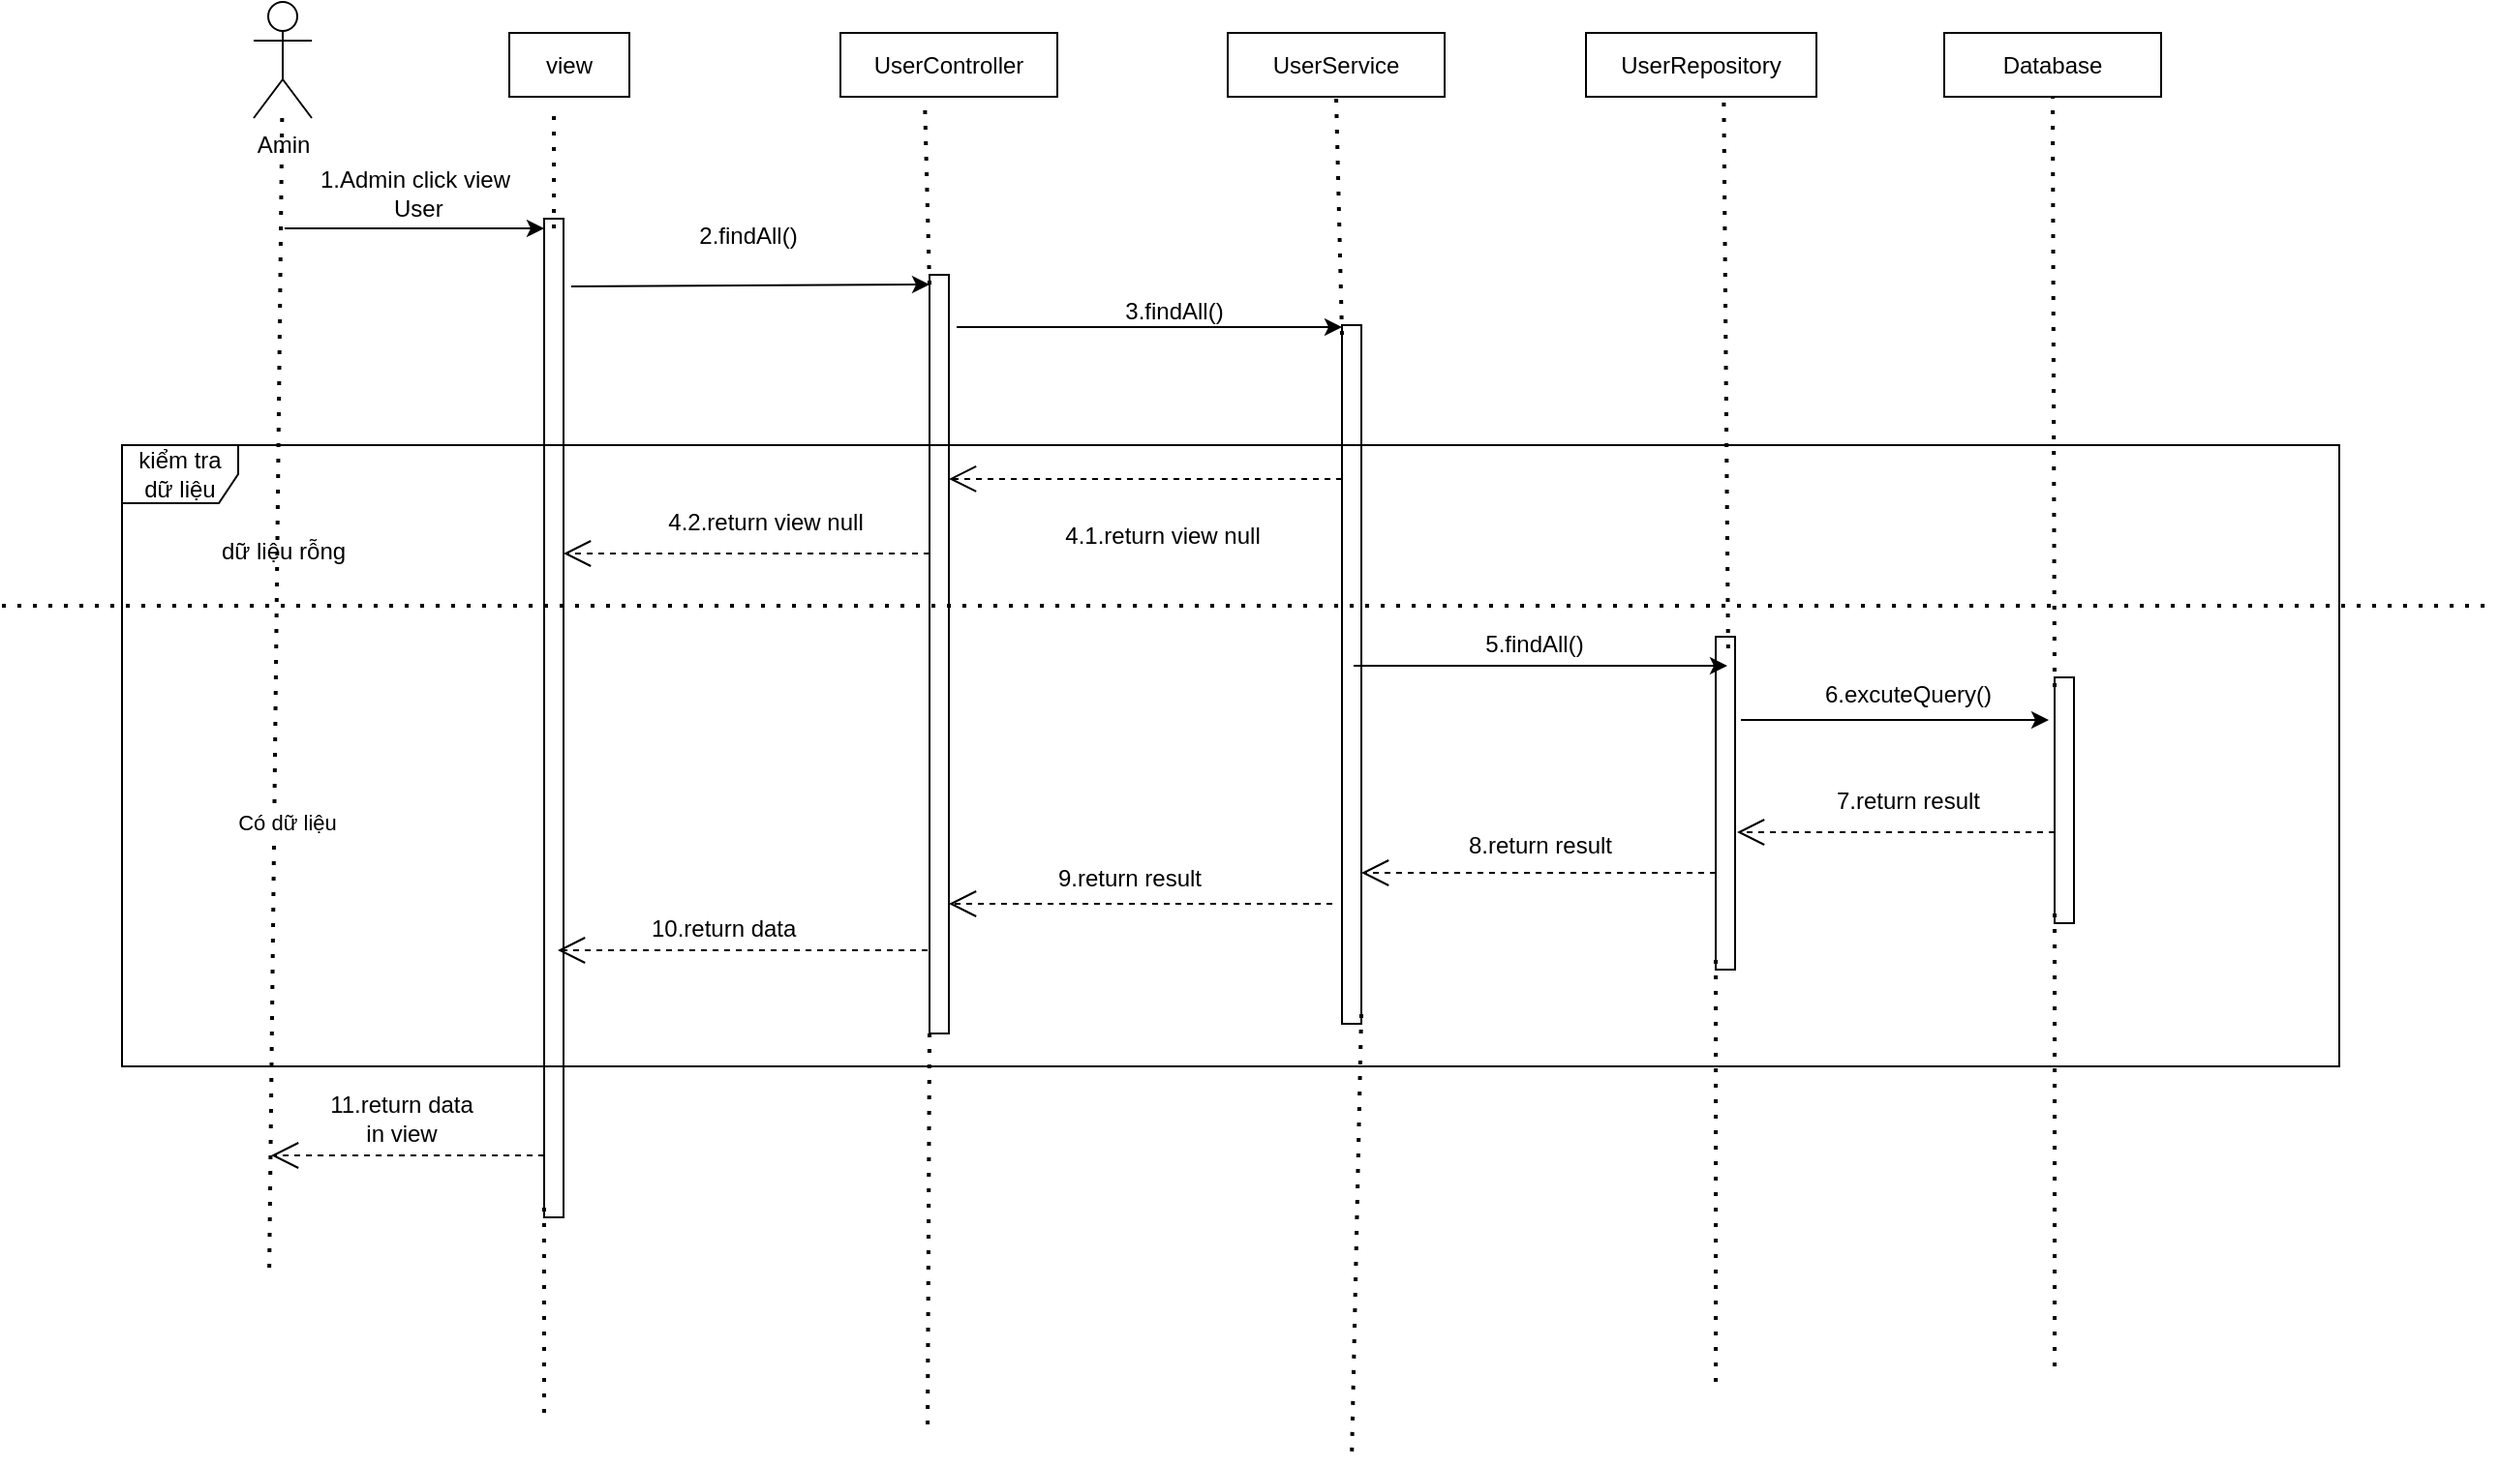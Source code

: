 <mxfile version="24.7.17" pages="4">
  <diagram name="view" id="2YBvvXClWsGukQMizWep">
    <mxGraphModel dx="1900" dy="1146" grid="0" gridSize="10" guides="1" tooltips="1" connect="1" arrows="1" fold="1" page="0" pageScale="1" pageWidth="850" pageHeight="1100" math="0" shadow="0">
      <root>
        <mxCell id="0" />
        <mxCell id="1" parent="0" />
        <mxCell id="gqVlqXFgRHxhgRMLqXmn-1" value="Amin&lt;div&gt;&lt;br&gt;&lt;/div&gt;" style="shape=umlActor;verticalLabelPosition=bottom;verticalAlign=top;html=1;outlineConnect=0;" vertex="1" parent="1">
          <mxGeometry x="-66" y="-127" width="30" height="60" as="geometry" />
        </mxCell>
        <mxCell id="gqVlqXFgRHxhgRMLqXmn-2" value="view" style="rounded=0;whiteSpace=wrap;html=1;" vertex="1" parent="1">
          <mxGeometry x="66" y="-111" width="62" height="33" as="geometry" />
        </mxCell>
        <mxCell id="gqVlqXFgRHxhgRMLqXmn-5" value="UserController" style="rounded=0;whiteSpace=wrap;html=1;" vertex="1" parent="1">
          <mxGeometry x="237" y="-111" width="112" height="33" as="geometry" />
        </mxCell>
        <mxCell id="gqVlqXFgRHxhgRMLqXmn-7" value="UserService&lt;span style=&quot;color: rgba(0, 0, 0, 0); font-family: monospace; font-size: 0px; text-align: start; text-wrap: nowrap; background-color: rgb(251, 251, 251);&quot;&gt;%3CmxGraphModel%3E%3Croot%3E%3CmxCell%20id%3D%220%22%2F%3E%3CmxCell%20id%3D%221%22%20parent%3D%220%22%2F%3E%3CmxCell%20id%3D%222%22%20value%3D%22EmployeeController%22%20style%3D%22rounded%3D0%3BwhiteSpace%3Dwrap%3Bhtml%3D1%3B%22%20vertex%3D%221%22%20parent%3D%221%22%3E%3CmxGeometry%20x%3D%22300%22%20y%3D%2233%22%20width%3D%22112%22%20height%3D%2233%22%20as%3D%22geometry%22%2F%3E%3C%2FmxCell%3E%3C%2Froot%3E%3C%2FmxGraphModel%3E&lt;/span&gt;" style="rounded=0;whiteSpace=wrap;html=1;" vertex="1" parent="1">
          <mxGeometry x="437" y="-111" width="112" height="33" as="geometry" />
        </mxCell>
        <mxCell id="gqVlqXFgRHxhgRMLqXmn-8" value="UserRepository" style="rounded=0;whiteSpace=wrap;html=1;" vertex="1" parent="1">
          <mxGeometry x="622" y="-111" width="119" height="33" as="geometry" />
        </mxCell>
        <mxCell id="gqVlqXFgRHxhgRMLqXmn-9" value="Database" style="rounded=0;whiteSpace=wrap;html=1;" vertex="1" parent="1">
          <mxGeometry x="807" y="-111" width="112" height="33" as="geometry" />
        </mxCell>
        <mxCell id="gqVlqXFgRHxhgRMLqXmn-10" value="" style="endArrow=none;dashed=1;html=1;dashPattern=1 3;strokeWidth=2;rounded=0;" edge="1" parent="1" source="gqVlqXFgRHxhgRMLqXmn-1">
          <mxGeometry width="50" height="50" relative="1" as="geometry">
            <mxPoint x="430" y="101" as="sourcePoint" />
            <mxPoint x="-58" y="533" as="targetPoint" />
          </mxGeometry>
        </mxCell>
        <mxCell id="gqVlqXFgRHxhgRMLqXmn-37" value="Có dữ liệu" style="edgeLabel;html=1;align=center;verticalAlign=middle;resizable=0;points=[];" vertex="1" connectable="0" parent="gqVlqXFgRHxhgRMLqXmn-10">
          <mxGeometry x="0.211" y="6" relative="1" as="geometry">
            <mxPoint as="offset" />
          </mxGeometry>
        </mxCell>
        <mxCell id="gqVlqXFgRHxhgRMLqXmn-11" value="" style="html=1;points=[[0,0,0,0,5],[0,1,0,0,-5],[1,0,0,0,5],[1,1,0,0,-5]];perimeter=orthogonalPerimeter;outlineConnect=0;targetShapes=umlLifeline;portConstraint=eastwest;newEdgeStyle={&quot;curved&quot;:0,&quot;rounded&quot;:0};" vertex="1" parent="1">
          <mxGeometry x="84" y="-15" width="10" height="516" as="geometry" />
        </mxCell>
        <mxCell id="gqVlqXFgRHxhgRMLqXmn-12" value="" style="endArrow=none;dashed=1;html=1;dashPattern=1 3;strokeWidth=2;rounded=0;" edge="1" parent="1">
          <mxGeometry width="50" height="50" relative="1" as="geometry">
            <mxPoint x="89" y="-10" as="sourcePoint" />
            <mxPoint x="89" y="-69" as="targetPoint" />
          </mxGeometry>
        </mxCell>
        <mxCell id="gqVlqXFgRHxhgRMLqXmn-14" value="" style="html=1;points=[[0,0,0,0,5],[0,1,0,0,-5],[1,0,0,0,5],[1,1,0,0,-5]];perimeter=orthogonalPerimeter;outlineConnect=0;targetShapes=umlLifeline;portConstraint=eastwest;newEdgeStyle={&quot;curved&quot;:0,&quot;rounded&quot;:0};" vertex="1" parent="1">
          <mxGeometry x="283" y="14" width="10" height="392" as="geometry" />
        </mxCell>
        <mxCell id="gqVlqXFgRHxhgRMLqXmn-15" value="" style="endArrow=none;dashed=1;html=1;dashPattern=1 3;strokeWidth=2;rounded=0;exitX=0;exitY=0;exitDx=0;exitDy=5;exitPerimeter=0;entryX=0.389;entryY=1.087;entryDx=0;entryDy=0;entryPerimeter=0;" edge="1" parent="1" source="gqVlqXFgRHxhgRMLqXmn-14" target="gqVlqXFgRHxhgRMLqXmn-5">
          <mxGeometry width="50" height="50" relative="1" as="geometry">
            <mxPoint x="99" as="sourcePoint" />
            <mxPoint x="99" y="-59" as="targetPoint" />
          </mxGeometry>
        </mxCell>
        <mxCell id="gqVlqXFgRHxhgRMLqXmn-16" value="" style="html=1;points=[[0,0,0,0,5],[0,1,0,0,-5],[1,0,0,0,5],[1,1,0,0,-5]];perimeter=orthogonalPerimeter;outlineConnect=0;targetShapes=umlLifeline;portConstraint=eastwest;newEdgeStyle={&quot;curved&quot;:0,&quot;rounded&quot;:0};" vertex="1" parent="1">
          <mxGeometry x="496" y="40" width="10" height="361" as="geometry" />
        </mxCell>
        <mxCell id="gqVlqXFgRHxhgRMLqXmn-17" value="" style="html=1;points=[[0,0,0,0,5],[0,1,0,0,-5],[1,0,0,0,5],[1,1,0,0,-5]];perimeter=orthogonalPerimeter;outlineConnect=0;targetShapes=umlLifeline;portConstraint=eastwest;newEdgeStyle={&quot;curved&quot;:0,&quot;rounded&quot;:0};" vertex="1" parent="1">
          <mxGeometry x="689" y="201" width="10" height="172" as="geometry" />
        </mxCell>
        <mxCell id="gqVlqXFgRHxhgRMLqXmn-18" value="" style="html=1;points=[[0,0,0,0,5],[0,1,0,0,-5],[1,0,0,0,5],[1,1,0,0,-5]];perimeter=orthogonalPerimeter;outlineConnect=0;targetShapes=umlLifeline;portConstraint=eastwest;newEdgeStyle={&quot;curved&quot;:0,&quot;rounded&quot;:0};" vertex="1" parent="1">
          <mxGeometry x="864" y="222" width="10" height="127" as="geometry" />
        </mxCell>
        <mxCell id="gqVlqXFgRHxhgRMLqXmn-19" value="" style="endArrow=classic;html=1;rounded=0;entryX=0;entryY=0;entryDx=0;entryDy=5;entryPerimeter=0;" edge="1" parent="1" target="gqVlqXFgRHxhgRMLqXmn-11">
          <mxGeometry width="50" height="50" relative="1" as="geometry">
            <mxPoint x="-50" y="-10" as="sourcePoint" />
            <mxPoint x="480" y="100" as="targetPoint" />
          </mxGeometry>
        </mxCell>
        <mxCell id="gqVlqXFgRHxhgRMLqXmn-20" value="1.Admin click view&lt;div&gt;&amp;nbsp;&lt;span style=&quot;text-wrap: wrap; background-color: initial;&quot;&gt;User&lt;/span&gt;&lt;/div&gt;" style="text;html=1;align=center;verticalAlign=middle;resizable=0;points=[];autosize=1;strokeColor=none;fillColor=none;" vertex="1" parent="1">
          <mxGeometry x="-41" y="-49" width="116" height="41" as="geometry" />
        </mxCell>
        <mxCell id="gqVlqXFgRHxhgRMLqXmn-24" value="" style="endArrow=classic;html=1;rounded=0;entryX=0;entryY=0;entryDx=0;entryDy=5;entryPerimeter=0;" edge="1" parent="1" target="gqVlqXFgRHxhgRMLqXmn-14">
          <mxGeometry width="50" height="50" relative="1" as="geometry">
            <mxPoint x="98" y="20" as="sourcePoint" />
            <mxPoint x="480" y="100" as="targetPoint" />
          </mxGeometry>
        </mxCell>
        <mxCell id="gqVlqXFgRHxhgRMLqXmn-26" value="2.findAll()" style="text;html=1;align=center;verticalAlign=middle;resizable=0;points=[];autosize=1;strokeColor=none;fillColor=none;" vertex="1" parent="1">
          <mxGeometry x="154" y="-19" width="69" height="26" as="geometry" />
        </mxCell>
        <mxCell id="gqVlqXFgRHxhgRMLqXmn-28" value="3.findAll()" style="text;html=1;align=center;verticalAlign=middle;resizable=0;points=[];autosize=1;strokeColor=none;fillColor=none;" vertex="1" parent="1">
          <mxGeometry x="374" y="20" width="69" height="26" as="geometry" />
        </mxCell>
        <mxCell id="gqVlqXFgRHxhgRMLqXmn-29" value="" style="endArrow=classic;html=1;rounded=0;" edge="1" parent="1" target="gqVlqXFgRHxhgRMLqXmn-16">
          <mxGeometry width="50" height="50" relative="1" as="geometry">
            <mxPoint x="297" y="41" as="sourcePoint" />
            <mxPoint x="482" y="40" as="targetPoint" />
          </mxGeometry>
        </mxCell>
        <mxCell id="gqVlqXFgRHxhgRMLqXmn-30" value="kiểm tra dữ liệu" style="shape=umlFrame;whiteSpace=wrap;html=1;pointerEvents=0;" vertex="1" parent="1">
          <mxGeometry x="-134" y="102" width="1145" height="321" as="geometry" />
        </mxCell>
        <mxCell id="gqVlqXFgRHxhgRMLqXmn-31" value="" style="endArrow=none;dashed=1;html=1;dashPattern=1 3;strokeWidth=2;rounded=0;" edge="1" parent="1">
          <mxGeometry width="50" height="50" relative="1" as="geometry">
            <mxPoint x="-196" y="185" as="sourcePoint" />
            <mxPoint x="1091" y="185" as="targetPoint" />
          </mxGeometry>
        </mxCell>
        <mxCell id="gqVlqXFgRHxhgRMLqXmn-32" value="" style="endArrow=open;endSize=12;dashed=1;html=1;rounded=0;entryX=1;entryY=0.269;entryDx=0;entryDy=0;entryPerimeter=0;" edge="1" parent="1" source="gqVlqXFgRHxhgRMLqXmn-16" target="gqVlqXFgRHxhgRMLqXmn-14">
          <mxGeometry width="160" relative="1" as="geometry">
            <mxPoint x="391" y="134" as="sourcePoint" />
            <mxPoint x="315" y="134" as="targetPoint" />
          </mxGeometry>
        </mxCell>
        <mxCell id="gqVlqXFgRHxhgRMLqXmn-33" value="4.1.return view null" style="text;html=1;align=center;verticalAlign=middle;resizable=0;points=[];autosize=1;strokeColor=none;fillColor=none;" vertex="1" parent="1">
          <mxGeometry x="343" y="136" width="119" height="26" as="geometry" />
        </mxCell>
        <mxCell id="gqVlqXFgRHxhgRMLqXmn-34" value="" style="endArrow=open;endSize=12;dashed=1;html=1;rounded=0;" edge="1" parent="1">
          <mxGeometry width="160" relative="1" as="geometry">
            <mxPoint x="283" y="158.0" as="sourcePoint" />
            <mxPoint x="94" y="158.0" as="targetPoint" />
          </mxGeometry>
        </mxCell>
        <mxCell id="gqVlqXFgRHxhgRMLqXmn-35" value="4.2.return view null" style="text;html=1;align=center;verticalAlign=middle;resizable=0;points=[];autosize=1;strokeColor=none;fillColor=none;" vertex="1" parent="1">
          <mxGeometry x="138" y="129" width="119" height="26" as="geometry" />
        </mxCell>
        <mxCell id="gqVlqXFgRHxhgRMLqXmn-36" value="dữ liệu rỗng" style="text;html=1;align=center;verticalAlign=middle;resizable=0;points=[];autosize=1;strokeColor=none;fillColor=none;" vertex="1" parent="1">
          <mxGeometry x="-92" y="144" width="82" height="26" as="geometry" />
        </mxCell>
        <mxCell id="gqVlqXFgRHxhgRMLqXmn-38" value="" style="endArrow=classic;html=1;rounded=0;" edge="1" parent="1">
          <mxGeometry width="50" height="50" relative="1" as="geometry">
            <mxPoint x="502" y="216" as="sourcePoint" />
            <mxPoint x="695" y="216" as="targetPoint" />
          </mxGeometry>
        </mxCell>
        <mxCell id="gqVlqXFgRHxhgRMLqXmn-39" value="5.findAll()" style="text;html=1;align=center;verticalAlign=middle;resizable=0;points=[];autosize=1;strokeColor=none;fillColor=none;" vertex="1" parent="1">
          <mxGeometry x="560" y="192" width="69" height="26" as="geometry" />
        </mxCell>
        <mxCell id="gqVlqXFgRHxhgRMLqXmn-40" value="6.excuteQuery()" style="text;html=1;align=center;verticalAlign=middle;resizable=0;points=[];autosize=1;strokeColor=none;fillColor=none;" vertex="1" parent="1">
          <mxGeometry x="736" y="218" width="104" height="26" as="geometry" />
        </mxCell>
        <mxCell id="gqVlqXFgRHxhgRMLqXmn-42" value="" style="endArrow=classic;html=1;rounded=0;" edge="1" parent="1">
          <mxGeometry width="50" height="50" relative="1" as="geometry">
            <mxPoint x="702" y="244" as="sourcePoint" />
            <mxPoint x="861" y="244" as="targetPoint" />
          </mxGeometry>
        </mxCell>
        <mxCell id="gqVlqXFgRHxhgRMLqXmn-44" value="" style="endArrow=open;endSize=12;dashed=1;html=1;rounded=0;" edge="1" parent="1">
          <mxGeometry width="160" relative="1" as="geometry">
            <mxPoint x="864" y="302.0" as="sourcePoint" />
            <mxPoint x="700" y="302" as="targetPoint" />
          </mxGeometry>
        </mxCell>
        <mxCell id="gqVlqXFgRHxhgRMLqXmn-45" value="7.return result" style="text;html=1;align=center;verticalAlign=middle;resizable=0;points=[];autosize=1;strokeColor=none;fillColor=none;" vertex="1" parent="1">
          <mxGeometry x="742" y="273" width="92" height="26" as="geometry" />
        </mxCell>
        <mxCell id="gqVlqXFgRHxhgRMLqXmn-46" value="" style="endArrow=open;endSize=12;dashed=1;html=1;rounded=0;" edge="1" parent="1" source="gqVlqXFgRHxhgRMLqXmn-17">
          <mxGeometry width="160" relative="1" as="geometry">
            <mxPoint x="670" y="323.0" as="sourcePoint" />
            <mxPoint x="506" y="323" as="targetPoint" />
          </mxGeometry>
        </mxCell>
        <mxCell id="gqVlqXFgRHxhgRMLqXmn-47" value="8.return result" style="text;html=1;align=center;verticalAlign=middle;resizable=0;points=[];autosize=1;strokeColor=none;fillColor=none;" vertex="1" parent="1">
          <mxGeometry x="552" y="296" width="92" height="26" as="geometry" />
        </mxCell>
        <mxCell id="gqVlqXFgRHxhgRMLqXmn-48" value="" style="endArrow=open;endSize=12;dashed=1;html=1;rounded=0;" edge="1" parent="1" target="gqVlqXFgRHxhgRMLqXmn-14">
          <mxGeometry width="160" relative="1" as="geometry">
            <mxPoint x="491" y="339" as="sourcePoint" />
            <mxPoint x="308" y="339" as="targetPoint" />
          </mxGeometry>
        </mxCell>
        <mxCell id="gqVlqXFgRHxhgRMLqXmn-49" value="9.return result" style="text;html=1;align=center;verticalAlign=middle;resizable=0;points=[];autosize=1;strokeColor=none;fillColor=none;" vertex="1" parent="1">
          <mxGeometry x="340" y="313" width="92" height="26" as="geometry" />
        </mxCell>
        <mxCell id="gqVlqXFgRHxhgRMLqXmn-50" value="" style="endArrow=open;endSize=12;dashed=1;html=1;rounded=0;" edge="1" parent="1">
          <mxGeometry width="160" relative="1" as="geometry">
            <mxPoint x="282" y="363" as="sourcePoint" />
            <mxPoint x="91" y="363" as="targetPoint" />
          </mxGeometry>
        </mxCell>
        <mxCell id="gqVlqXFgRHxhgRMLqXmn-51" value="10.return data&amp;nbsp;" style="text;html=1;align=center;verticalAlign=middle;resizable=0;points=[];autosize=1;strokeColor=none;fillColor=none;" vertex="1" parent="1">
          <mxGeometry x="130" y="339" width="96" height="26" as="geometry" />
        </mxCell>
        <mxCell id="gqVlqXFgRHxhgRMLqXmn-52" value="" style="endArrow=open;endSize=12;dashed=1;html=1;rounded=0;" edge="1" parent="1">
          <mxGeometry width="160" relative="1" as="geometry">
            <mxPoint x="84" y="469" as="sourcePoint" />
            <mxPoint x="-57" y="469" as="targetPoint" />
          </mxGeometry>
        </mxCell>
        <mxCell id="gqVlqXFgRHxhgRMLqXmn-53" value="11.return data&lt;div&gt;&amp;nbsp;in view&amp;nbsp;&lt;/div&gt;" style="text;html=1;align=center;verticalAlign=middle;resizable=0;points=[];autosize=1;strokeColor=none;fillColor=none;" vertex="1" parent="1">
          <mxGeometry x="-36" y="429" width="92" height="41" as="geometry" />
        </mxCell>
        <mxCell id="gqVlqXFgRHxhgRMLqXmn-54" value="" style="endArrow=none;dashed=1;html=1;dashPattern=1 3;strokeWidth=2;rounded=0;exitX=0;exitY=0;exitDx=0;exitDy=5;exitPerimeter=0;entryX=0.5;entryY=1;entryDx=0;entryDy=0;" edge="1" parent="1" source="gqVlqXFgRHxhgRMLqXmn-16" target="gqVlqXFgRHxhgRMLqXmn-7">
          <mxGeometry width="50" height="50" relative="1" as="geometry">
            <mxPoint x="293" y="29" as="sourcePoint" />
            <mxPoint x="291" y="-65" as="targetPoint" />
          </mxGeometry>
        </mxCell>
        <mxCell id="gqVlqXFgRHxhgRMLqXmn-55" value="" style="endArrow=none;dashed=1;html=1;dashPattern=1 3;strokeWidth=2;rounded=0;exitX=0.643;exitY=0.035;exitDx=0;exitDy=0;exitPerimeter=0;entryX=0.598;entryY=0.983;entryDx=0;entryDy=0;entryPerimeter=0;" edge="1" parent="1" source="gqVlqXFgRHxhgRMLqXmn-17" target="gqVlqXFgRHxhgRMLqXmn-8">
          <mxGeometry width="50" height="50" relative="1" as="geometry">
            <mxPoint x="303" y="39" as="sourcePoint" />
            <mxPoint x="301" y="-55" as="targetPoint" />
          </mxGeometry>
        </mxCell>
        <mxCell id="gqVlqXFgRHxhgRMLqXmn-56" value="" style="endArrow=none;dashed=1;html=1;dashPattern=1 3;strokeWidth=2;rounded=0;exitX=0;exitY=0;exitDx=0;exitDy=5;exitPerimeter=0;entryX=0.5;entryY=1;entryDx=0;entryDy=0;" edge="1" parent="1" source="gqVlqXFgRHxhgRMLqXmn-18" target="gqVlqXFgRHxhgRMLqXmn-9">
          <mxGeometry width="50" height="50" relative="1" as="geometry">
            <mxPoint x="705" y="217" as="sourcePoint" />
            <mxPoint x="703" y="-69" as="targetPoint" />
          </mxGeometry>
        </mxCell>
        <mxCell id="e1gzUS2gh8a8IZtWSWpO-1" value="" style="endArrow=none;dashed=1;html=1;dashPattern=1 3;strokeWidth=2;rounded=0;exitX=0;exitY=1;exitDx=0;exitDy=-5;exitPerimeter=0;" edge="1" parent="1" source="gqVlqXFgRHxhgRMLqXmn-11">
          <mxGeometry width="50" height="50" relative="1" as="geometry">
            <mxPoint x="430" y="329" as="sourcePoint" />
            <mxPoint x="84" y="607" as="targetPoint" />
          </mxGeometry>
        </mxCell>
        <mxCell id="e1gzUS2gh8a8IZtWSWpO-2" value="" style="endArrow=none;dashed=1;html=1;dashPattern=1 3;strokeWidth=2;rounded=0;" edge="1" parent="1" source="gqVlqXFgRHxhgRMLqXmn-14">
          <mxGeometry width="50" height="50" relative="1" as="geometry">
            <mxPoint x="94" y="506" as="sourcePoint" />
            <mxPoint x="282" y="613" as="targetPoint" />
          </mxGeometry>
        </mxCell>
        <mxCell id="e1gzUS2gh8a8IZtWSWpO-3" value="" style="endArrow=none;dashed=1;html=1;dashPattern=1 3;strokeWidth=2;rounded=0;exitX=1;exitY=1;exitDx=0;exitDy=-5;exitPerimeter=0;" edge="1" parent="1" source="gqVlqXFgRHxhgRMLqXmn-16">
          <mxGeometry width="50" height="50" relative="1" as="geometry">
            <mxPoint x="104" y="516" as="sourcePoint" />
            <mxPoint x="501" y="627" as="targetPoint" />
          </mxGeometry>
        </mxCell>
        <mxCell id="e1gzUS2gh8a8IZtWSWpO-4" value="" style="endArrow=none;dashed=1;html=1;dashPattern=1 3;strokeWidth=2;rounded=0;exitX=0;exitY=1;exitDx=0;exitDy=-5;exitPerimeter=0;" edge="1" parent="1" source="gqVlqXFgRHxhgRMLqXmn-17">
          <mxGeometry width="50" height="50" relative="1" as="geometry">
            <mxPoint x="114" y="526" as="sourcePoint" />
            <mxPoint x="689" y="587" as="targetPoint" />
          </mxGeometry>
        </mxCell>
        <mxCell id="e1gzUS2gh8a8IZtWSWpO-5" value="" style="endArrow=none;dashed=1;html=1;dashPattern=1 3;strokeWidth=2;rounded=0;exitX=0;exitY=1;exitDx=0;exitDy=-5;exitPerimeter=0;" edge="1" parent="1" source="gqVlqXFgRHxhgRMLqXmn-18">
          <mxGeometry width="50" height="50" relative="1" as="geometry">
            <mxPoint x="124" y="536" as="sourcePoint" />
            <mxPoint x="864" y="580" as="targetPoint" />
          </mxGeometry>
        </mxCell>
      </root>
    </mxGraphModel>
  </diagram>
  <diagram id="0IBscSE5XY5wANJuoASp" name="update">
    <mxGraphModel dx="1900" dy="1146" grid="0" gridSize="10" guides="1" tooltips="1" connect="1" arrows="1" fold="1" page="0" pageScale="1" pageWidth="1169" pageHeight="827" math="0" shadow="0">
      <root>
        <mxCell id="0" />
        <mxCell id="1" parent="0" />
        <mxCell id="88Pvqz5m6QE8CRse1HJs-1" value="Amin&lt;div&gt;&lt;br&gt;&lt;/div&gt;" style="shape=umlActor;verticalLabelPosition=bottom;verticalAlign=top;html=1;outlineConnect=0;" vertex="1" parent="1">
          <mxGeometry x="-66" y="-127" width="30" height="60" as="geometry" />
        </mxCell>
        <mxCell id="88Pvqz5m6QE8CRse1HJs-2" value="view" style="rounded=0;whiteSpace=wrap;html=1;" vertex="1" parent="1">
          <mxGeometry x="66" y="-111" width="62" height="33" as="geometry" />
        </mxCell>
        <mxCell id="88Pvqz5m6QE8CRse1HJs-3" value="UserController" style="rounded=0;whiteSpace=wrap;html=1;" vertex="1" parent="1">
          <mxGeometry x="237" y="-111" width="112" height="33" as="geometry" />
        </mxCell>
        <mxCell id="88Pvqz5m6QE8CRse1HJs-4" value="UserService&lt;span style=&quot;color: rgba(0, 0, 0, 0); font-family: monospace; font-size: 0px; text-align: start; text-wrap: nowrap; background-color: rgb(251, 251, 251);&quot;&gt;%3CmxGraphModel%3E%3Croot%3E%3CmxCell%20id%3D%220%22%2F%3E%3CmxCell%20id%3D%221%22%20parent%3D%220%22%2F%3E%3CmxCell%20id%3D%222%22%20value%3D%22EmployeeController%22%20style%3D%22rounded%3D0%3BwhiteSpace%3Dwrap%3Bhtml%3D1%3B%22%20vertex%3D%221%22%20parent%3D%221%22%3E%3CmxGeometry%20x%3D%22300%22%20y%3D%2233%22%20width%3D%22112%22%20height%3D%2233%22%20as%3D%22geometry%22%2F%3E%3C%2FmxCell%3E%3C%2Froot%3E%3C%2FmxGraphModel%3E&lt;/span&gt;" style="rounded=0;whiteSpace=wrap;html=1;" vertex="1" parent="1">
          <mxGeometry x="437" y="-111" width="112" height="33" as="geometry" />
        </mxCell>
        <mxCell id="88Pvqz5m6QE8CRse1HJs-5" value="UserRepository" style="rounded=0;whiteSpace=wrap;html=1;" vertex="1" parent="1">
          <mxGeometry x="622" y="-111" width="119" height="33" as="geometry" />
        </mxCell>
        <mxCell id="88Pvqz5m6QE8CRse1HJs-6" value="Database" style="rounded=0;whiteSpace=wrap;html=1;" vertex="1" parent="1">
          <mxGeometry x="807" y="-111" width="112" height="33" as="geometry" />
        </mxCell>
        <mxCell id="88Pvqz5m6QE8CRse1HJs-7" value="" style="endArrow=none;dashed=1;html=1;dashPattern=1 3;strokeWidth=2;rounded=0;" edge="1" parent="1" source="88Pvqz5m6QE8CRse1HJs-1">
          <mxGeometry width="50" height="50" relative="1" as="geometry">
            <mxPoint x="430" y="101" as="sourcePoint" />
            <mxPoint x="-58" y="533" as="targetPoint" />
          </mxGeometry>
        </mxCell>
        <mxCell id="88Pvqz5m6QE8CRse1HJs-8" value="valid info" style="edgeLabel;html=1;align=center;verticalAlign=middle;resizable=0;points=[];" vertex="1" connectable="0" parent="88Pvqz5m6QE8CRse1HJs-7">
          <mxGeometry x="0.211" y="6" relative="1" as="geometry">
            <mxPoint as="offset" />
          </mxGeometry>
        </mxCell>
        <mxCell id="88Pvqz5m6QE8CRse1HJs-9" value="" style="html=1;points=[[0,0,0,0,5],[0,1,0,0,-5],[1,0,0,0,5],[1,1,0,0,-5]];perimeter=orthogonalPerimeter;outlineConnect=0;targetShapes=umlLifeline;portConstraint=eastwest;newEdgeStyle={&quot;curved&quot;:0,&quot;rounded&quot;:0};" vertex="1" parent="1">
          <mxGeometry x="84" y="-15" width="10" height="516" as="geometry" />
        </mxCell>
        <mxCell id="88Pvqz5m6QE8CRse1HJs-10" value="" style="endArrow=none;dashed=1;html=1;dashPattern=1 3;strokeWidth=2;rounded=0;" edge="1" parent="1">
          <mxGeometry width="50" height="50" relative="1" as="geometry">
            <mxPoint x="89" y="-10" as="sourcePoint" />
            <mxPoint x="89" y="-69" as="targetPoint" />
          </mxGeometry>
        </mxCell>
        <mxCell id="88Pvqz5m6QE8CRse1HJs-11" value="" style="html=1;points=[[0,0,0,0,5],[0,1,0,0,-5],[1,0,0,0,5],[1,1,0,0,-5]];perimeter=orthogonalPerimeter;outlineConnect=0;targetShapes=umlLifeline;portConstraint=eastwest;newEdgeStyle={&quot;curved&quot;:0,&quot;rounded&quot;:0};" vertex="1" parent="1">
          <mxGeometry x="283" y="14" width="10" height="392" as="geometry" />
        </mxCell>
        <mxCell id="88Pvqz5m6QE8CRse1HJs-12" value="" style="endArrow=none;dashed=1;html=1;dashPattern=1 3;strokeWidth=2;rounded=0;exitX=0;exitY=0;exitDx=0;exitDy=5;exitPerimeter=0;entryX=0.389;entryY=1.087;entryDx=0;entryDy=0;entryPerimeter=0;" edge="1" parent="1" source="88Pvqz5m6QE8CRse1HJs-11" target="88Pvqz5m6QE8CRse1HJs-3">
          <mxGeometry width="50" height="50" relative="1" as="geometry">
            <mxPoint x="99" as="sourcePoint" />
            <mxPoint x="99" y="-59" as="targetPoint" />
          </mxGeometry>
        </mxCell>
        <mxCell id="88Pvqz5m6QE8CRse1HJs-13" value="" style="html=1;points=[[0,0,0,0,5],[0,1,0,0,-5],[1,0,0,0,5],[1,1,0,0,-5]];perimeter=orthogonalPerimeter;outlineConnect=0;targetShapes=umlLifeline;portConstraint=eastwest;newEdgeStyle={&quot;curved&quot;:0,&quot;rounded&quot;:0};" vertex="1" parent="1">
          <mxGeometry x="496" y="40" width="10" height="361" as="geometry" />
        </mxCell>
        <mxCell id="88Pvqz5m6QE8CRse1HJs-14" value="" style="html=1;points=[[0,0,0,0,5],[0,1,0,0,-5],[1,0,0,0,5],[1,1,0,0,-5]];perimeter=orthogonalPerimeter;outlineConnect=0;targetShapes=umlLifeline;portConstraint=eastwest;newEdgeStyle={&quot;curved&quot;:0,&quot;rounded&quot;:0};" vertex="1" parent="1">
          <mxGeometry x="689" y="201" width="10" height="172" as="geometry" />
        </mxCell>
        <mxCell id="88Pvqz5m6QE8CRse1HJs-15" value="" style="html=1;points=[[0,0,0,0,5],[0,1,0,0,-5],[1,0,0,0,5],[1,1,0,0,-5]];perimeter=orthogonalPerimeter;outlineConnect=0;targetShapes=umlLifeline;portConstraint=eastwest;newEdgeStyle={&quot;curved&quot;:0,&quot;rounded&quot;:0};" vertex="1" parent="1">
          <mxGeometry x="864" y="222" width="10" height="127" as="geometry" />
        </mxCell>
        <mxCell id="88Pvqz5m6QE8CRse1HJs-16" value="" style="endArrow=classic;html=1;rounded=0;entryX=0;entryY=0;entryDx=0;entryDy=5;entryPerimeter=0;" edge="1" parent="1" target="88Pvqz5m6QE8CRse1HJs-9">
          <mxGeometry width="50" height="50" relative="1" as="geometry">
            <mxPoint x="-50" y="-10" as="sourcePoint" />
            <mxPoint x="480" y="100" as="targetPoint" />
          </mxGeometry>
        </mxCell>
        <mxCell id="88Pvqz5m6QE8CRse1HJs-17" value="1.Admin click update&lt;div&gt;&amp;nbsp;&lt;span style=&quot;text-wrap: wrap; background-color: initial;&quot;&gt;User&lt;/span&gt;&lt;/div&gt;" style="text;html=1;align=center;verticalAlign=middle;resizable=0;points=[];autosize=1;strokeColor=none;fillColor=none;" vertex="1" parent="1">
          <mxGeometry x="-47" y="-49" width="129" height="41" as="geometry" />
        </mxCell>
        <mxCell id="88Pvqz5m6QE8CRse1HJs-18" value="" style="endArrow=classic;html=1;rounded=0;entryX=0;entryY=0;entryDx=0;entryDy=5;entryPerimeter=0;" edge="1" parent="1" target="88Pvqz5m6QE8CRse1HJs-11">
          <mxGeometry width="50" height="50" relative="1" as="geometry">
            <mxPoint x="98" y="20" as="sourcePoint" />
            <mxPoint x="480" y="100" as="targetPoint" />
          </mxGeometry>
        </mxCell>
        <mxCell id="88Pvqz5m6QE8CRse1HJs-19" value="2.save()" style="text;html=1;align=center;verticalAlign=middle;resizable=0;points=[];autosize=1;strokeColor=none;fillColor=none;" vertex="1" parent="1">
          <mxGeometry x="158" y="-19" width="61" height="26" as="geometry" />
        </mxCell>
        <mxCell id="88Pvqz5m6QE8CRse1HJs-20" value="3.save()" style="text;html=1;align=center;verticalAlign=middle;resizable=0;points=[];autosize=1;strokeColor=none;fillColor=none;" vertex="1" parent="1">
          <mxGeometry x="378" y="20" width="61" height="26" as="geometry" />
        </mxCell>
        <mxCell id="88Pvqz5m6QE8CRse1HJs-21" value="" style="endArrow=classic;html=1;rounded=0;" edge="1" parent="1" target="88Pvqz5m6QE8CRse1HJs-13">
          <mxGeometry width="50" height="50" relative="1" as="geometry">
            <mxPoint x="297" y="41" as="sourcePoint" />
            <mxPoint x="482" y="40" as="targetPoint" />
          </mxGeometry>
        </mxCell>
        <mxCell id="88Pvqz5m6QE8CRse1HJs-22" value="alt validate info User" style="shape=umlFrame;whiteSpace=wrap;html=1;pointerEvents=0;width=182;height=37;" vertex="1" parent="1">
          <mxGeometry x="-193" y="102" width="1204" height="321" as="geometry" />
        </mxCell>
        <mxCell id="88Pvqz5m6QE8CRse1HJs-23" value="" style="endArrow=none;dashed=1;html=1;dashPattern=1 3;strokeWidth=2;rounded=0;" edge="1" parent="1">
          <mxGeometry width="50" height="50" relative="1" as="geometry">
            <mxPoint x="-196" y="185" as="sourcePoint" />
            <mxPoint x="1091" y="185" as="targetPoint" />
          </mxGeometry>
        </mxCell>
        <mxCell id="88Pvqz5m6QE8CRse1HJs-24" value="" style="endArrow=open;endSize=12;dashed=1;html=1;rounded=0;entryX=1;entryY=0.269;entryDx=0;entryDy=0;entryPerimeter=0;" edge="1" parent="1" source="88Pvqz5m6QE8CRse1HJs-13" target="88Pvqz5m6QE8CRse1HJs-11">
          <mxGeometry width="160" relative="1" as="geometry">
            <mxPoint x="391" y="134" as="sourcePoint" />
            <mxPoint x="315" y="134" as="targetPoint" />
          </mxGeometry>
        </mxCell>
        <mxCell id="88Pvqz5m6QE8CRse1HJs-25" value="4.1.return invalid view" style="text;html=1;align=center;verticalAlign=middle;resizable=0;points=[];autosize=1;strokeColor=none;fillColor=none;" vertex="1" parent="1">
          <mxGeometry x="336" y="136" width="134" height="26" as="geometry" />
        </mxCell>
        <mxCell id="88Pvqz5m6QE8CRse1HJs-26" value="" style="endArrow=open;endSize=12;dashed=1;html=1;rounded=0;" edge="1" parent="1">
          <mxGeometry width="160" relative="1" as="geometry">
            <mxPoint x="283" y="158.0" as="sourcePoint" />
            <mxPoint x="94" y="158.0" as="targetPoint" />
          </mxGeometry>
        </mxCell>
        <mxCell id="88Pvqz5m6QE8CRse1HJs-27" value="4.2.return invalid view&amp;nbsp;" style="text;html=1;align=center;verticalAlign=middle;resizable=0;points=[];autosize=1;strokeColor=none;fillColor=none;" vertex="1" parent="1">
          <mxGeometry x="129" y="129" width="137" height="26" as="geometry" />
        </mxCell>
        <mxCell id="88Pvqz5m6QE8CRse1HJs-28" value="invalid info" style="text;html=1;align=center;verticalAlign=middle;resizable=0;points=[];autosize=1;strokeColor=none;fillColor=none;" vertex="1" parent="1">
          <mxGeometry x="-88" y="144" width="75" height="26" as="geometry" />
        </mxCell>
        <mxCell id="88Pvqz5m6QE8CRse1HJs-29" value="" style="endArrow=classic;html=1;rounded=0;" edge="1" parent="1">
          <mxGeometry width="50" height="50" relative="1" as="geometry">
            <mxPoint x="502" y="216" as="sourcePoint" />
            <mxPoint x="695" y="216" as="targetPoint" />
          </mxGeometry>
        </mxCell>
        <mxCell id="88Pvqz5m6QE8CRse1HJs-30" value="5.save()" style="text;html=1;align=center;verticalAlign=middle;resizable=0;points=[];autosize=1;strokeColor=none;fillColor=none;" vertex="1" parent="1">
          <mxGeometry x="564" y="192" width="61" height="26" as="geometry" />
        </mxCell>
        <mxCell id="88Pvqz5m6QE8CRse1HJs-31" value="6.excuteUpdate()" style="text;html=1;align=center;verticalAlign=middle;resizable=0;points=[];autosize=1;strokeColor=none;fillColor=none;" vertex="1" parent="1">
          <mxGeometry x="733" y="218" width="110" height="26" as="geometry" />
        </mxCell>
        <mxCell id="88Pvqz5m6QE8CRse1HJs-32" value="" style="endArrow=classic;html=1;rounded=0;" edge="1" parent="1">
          <mxGeometry width="50" height="50" relative="1" as="geometry">
            <mxPoint x="702" y="244" as="sourcePoint" />
            <mxPoint x="861" y="244" as="targetPoint" />
          </mxGeometry>
        </mxCell>
        <mxCell id="88Pvqz5m6QE8CRse1HJs-33" value="" style="endArrow=open;endSize=12;dashed=1;html=1;rounded=0;" edge="1" parent="1">
          <mxGeometry width="160" relative="1" as="geometry">
            <mxPoint x="864" y="302.0" as="sourcePoint" />
            <mxPoint x="700" y="302" as="targetPoint" />
          </mxGeometry>
        </mxCell>
        <mxCell id="88Pvqz5m6QE8CRse1HJs-34" value="7.return result" style="text;html=1;align=center;verticalAlign=middle;resizable=0;points=[];autosize=1;strokeColor=none;fillColor=none;" vertex="1" parent="1">
          <mxGeometry x="742" y="273" width="92" height="26" as="geometry" />
        </mxCell>
        <mxCell id="88Pvqz5m6QE8CRse1HJs-35" value="" style="endArrow=open;endSize=12;dashed=1;html=1;rounded=0;" edge="1" parent="1" source="88Pvqz5m6QE8CRse1HJs-14">
          <mxGeometry width="160" relative="1" as="geometry">
            <mxPoint x="670" y="323.0" as="sourcePoint" />
            <mxPoint x="506" y="323" as="targetPoint" />
          </mxGeometry>
        </mxCell>
        <mxCell id="88Pvqz5m6QE8CRse1HJs-36" value="8.return result" style="text;html=1;align=center;verticalAlign=middle;resizable=0;points=[];autosize=1;strokeColor=none;fillColor=none;" vertex="1" parent="1">
          <mxGeometry x="552" y="296" width="92" height="26" as="geometry" />
        </mxCell>
        <mxCell id="88Pvqz5m6QE8CRse1HJs-37" value="" style="endArrow=open;endSize=12;dashed=1;html=1;rounded=0;" edge="1" parent="1" target="88Pvqz5m6QE8CRse1HJs-11">
          <mxGeometry width="160" relative="1" as="geometry">
            <mxPoint x="491" y="339" as="sourcePoint" />
            <mxPoint x="308" y="339" as="targetPoint" />
          </mxGeometry>
        </mxCell>
        <mxCell id="88Pvqz5m6QE8CRse1HJs-38" value="9.return result" style="text;html=1;align=center;verticalAlign=middle;resizable=0;points=[];autosize=1;strokeColor=none;fillColor=none;" vertex="1" parent="1">
          <mxGeometry x="340" y="313" width="92" height="26" as="geometry" />
        </mxCell>
        <mxCell id="88Pvqz5m6QE8CRse1HJs-39" value="" style="endArrow=open;endSize=12;dashed=1;html=1;rounded=0;" edge="1" parent="1">
          <mxGeometry width="160" relative="1" as="geometry">
            <mxPoint x="282" y="363" as="sourcePoint" />
            <mxPoint x="91" y="363" as="targetPoint" />
          </mxGeometry>
        </mxCell>
        <mxCell id="88Pvqz5m6QE8CRse1HJs-40" value="10.return valid view&amp;nbsp;" style="text;html=1;align=center;verticalAlign=middle;resizable=0;points=[];autosize=1;strokeColor=none;fillColor=none;" vertex="1" parent="1">
          <mxGeometry x="116" y="339" width="125" height="26" as="geometry" />
        </mxCell>
        <mxCell id="88Pvqz5m6QE8CRse1HJs-41" value="" style="endArrow=open;endSize=12;dashed=1;html=1;rounded=0;" edge="1" parent="1">
          <mxGeometry width="160" relative="1" as="geometry">
            <mxPoint x="84" y="469" as="sourcePoint" />
            <mxPoint x="-57" y="469" as="targetPoint" />
          </mxGeometry>
        </mxCell>
        <mxCell id="88Pvqz5m6QE8CRse1HJs-42" value="11.Display message&amp;nbsp;&lt;div&gt;update&lt;/div&gt;" style="text;html=1;align=center;verticalAlign=middle;resizable=0;points=[];autosize=1;strokeColor=none;fillColor=none;" vertex="1" parent="1">
          <mxGeometry x="-54" y="429" width="129" height="41" as="geometry" />
        </mxCell>
        <mxCell id="88Pvqz5m6QE8CRse1HJs-43" value="" style="endArrow=none;dashed=1;html=1;dashPattern=1 3;strokeWidth=2;rounded=0;exitX=0;exitY=0;exitDx=0;exitDy=5;exitPerimeter=0;entryX=0.5;entryY=1;entryDx=0;entryDy=0;" edge="1" parent="1" source="88Pvqz5m6QE8CRse1HJs-13" target="88Pvqz5m6QE8CRse1HJs-4">
          <mxGeometry width="50" height="50" relative="1" as="geometry">
            <mxPoint x="293" y="29" as="sourcePoint" />
            <mxPoint x="291" y="-65" as="targetPoint" />
          </mxGeometry>
        </mxCell>
        <mxCell id="88Pvqz5m6QE8CRse1HJs-44" value="" style="endArrow=none;dashed=1;html=1;dashPattern=1 3;strokeWidth=2;rounded=0;exitX=0.643;exitY=0.035;exitDx=0;exitDy=0;exitPerimeter=0;entryX=0.598;entryY=0.983;entryDx=0;entryDy=0;entryPerimeter=0;" edge="1" parent="1" source="88Pvqz5m6QE8CRse1HJs-14" target="88Pvqz5m6QE8CRse1HJs-5">
          <mxGeometry width="50" height="50" relative="1" as="geometry">
            <mxPoint x="303" y="39" as="sourcePoint" />
            <mxPoint x="301" y="-55" as="targetPoint" />
          </mxGeometry>
        </mxCell>
        <mxCell id="88Pvqz5m6QE8CRse1HJs-45" value="" style="endArrow=none;dashed=1;html=1;dashPattern=1 3;strokeWidth=2;rounded=0;exitX=0;exitY=0;exitDx=0;exitDy=5;exitPerimeter=0;entryX=0.5;entryY=1;entryDx=0;entryDy=0;" edge="1" parent="1" source="88Pvqz5m6QE8CRse1HJs-15" target="88Pvqz5m6QE8CRse1HJs-6">
          <mxGeometry width="50" height="50" relative="1" as="geometry">
            <mxPoint x="705" y="217" as="sourcePoint" />
            <mxPoint x="703" y="-69" as="targetPoint" />
          </mxGeometry>
        </mxCell>
        <mxCell id="YYOkbi5jEXnt5a3w9F---1" value="" style="endArrow=none;dashed=1;html=1;dashPattern=1 3;strokeWidth=2;rounded=0;" edge="1" parent="1">
          <mxGeometry width="50" height="50" relative="1" as="geometry">
            <mxPoint x="89" y="502" as="sourcePoint" />
            <mxPoint x="89" y="622" as="targetPoint" />
          </mxGeometry>
        </mxCell>
        <mxCell id="YYOkbi5jEXnt5a3w9F---2" value="" style="endArrow=none;dashed=1;html=1;dashPattern=1 3;strokeWidth=2;rounded=0;exitX=1;exitY=1;exitDx=0;exitDy=-5;exitPerimeter=0;" edge="1" parent="1" source="88Pvqz5m6QE8CRse1HJs-11">
          <mxGeometry width="50" height="50" relative="1" as="geometry">
            <mxPoint x="94" y="506" as="sourcePoint" />
            <mxPoint x="293" y="630" as="targetPoint" />
          </mxGeometry>
        </mxCell>
        <mxCell id="YYOkbi5jEXnt5a3w9F---3" value="" style="endArrow=none;dashed=1;html=1;dashPattern=1 3;strokeWidth=2;rounded=0;exitX=1;exitY=1;exitDx=0;exitDy=-5;exitPerimeter=0;" edge="1" parent="1" source="88Pvqz5m6QE8CRse1HJs-13">
          <mxGeometry width="50" height="50" relative="1" as="geometry">
            <mxPoint x="104" y="516" as="sourcePoint" />
            <mxPoint x="506" y="617" as="targetPoint" />
          </mxGeometry>
        </mxCell>
        <mxCell id="YYOkbi5jEXnt5a3w9F---4" value="" style="endArrow=none;dashed=1;html=1;dashPattern=1 3;strokeWidth=2;rounded=0;exitX=1;exitY=1;exitDx=0;exitDy=-5;exitPerimeter=0;" edge="1" parent="1" source="88Pvqz5m6QE8CRse1HJs-14">
          <mxGeometry width="50" height="50" relative="1" as="geometry">
            <mxPoint x="114" y="526" as="sourcePoint" />
            <mxPoint x="699" y="600" as="targetPoint" />
          </mxGeometry>
        </mxCell>
        <mxCell id="YYOkbi5jEXnt5a3w9F---5" value="" style="endArrow=none;dashed=1;html=1;dashPattern=1 3;strokeWidth=2;rounded=0;exitX=1;exitY=1;exitDx=0;exitDy=-5;exitPerimeter=0;" edge="1" parent="1" source="88Pvqz5m6QE8CRse1HJs-15">
          <mxGeometry width="50" height="50" relative="1" as="geometry">
            <mxPoint x="124" y="536" as="sourcePoint" />
            <mxPoint x="874" y="589" as="targetPoint" />
          </mxGeometry>
        </mxCell>
      </root>
    </mxGraphModel>
  </diagram>
  <diagram id="36kBYXtDgO-ULDLITHhZ" name="Delete">
    <mxGraphModel dx="1800" dy="1096" grid="0" gridSize="10" guides="1" tooltips="1" connect="1" arrows="1" fold="1" page="0" pageScale="1" pageWidth="1169" pageHeight="827" math="0" shadow="0">
      <root>
        <mxCell id="0" />
        <mxCell id="1" parent="0" />
        <mxCell id="UB2oP-a8GbwFanzCHx09-1" value="Amin&lt;div&gt;&lt;br&gt;&lt;/div&gt;" style="shape=umlActor;verticalLabelPosition=bottom;verticalAlign=top;html=1;outlineConnect=0;" vertex="1" parent="1">
          <mxGeometry x="-66" y="-127" width="30" height="60" as="geometry" />
        </mxCell>
        <mxCell id="UB2oP-a8GbwFanzCHx09-2" value="view" style="rounded=0;whiteSpace=wrap;html=1;" vertex="1" parent="1">
          <mxGeometry x="66" y="-111" width="62" height="33" as="geometry" />
        </mxCell>
        <mxCell id="UB2oP-a8GbwFanzCHx09-3" value="UserController" style="rounded=0;whiteSpace=wrap;html=1;" vertex="1" parent="1">
          <mxGeometry x="237" y="-111" width="112" height="33" as="geometry" />
        </mxCell>
        <mxCell id="UB2oP-a8GbwFanzCHx09-4" value="UserService&lt;span style=&quot;color: rgba(0, 0, 0, 0); font-family: monospace; font-size: 0px; text-align: start; text-wrap: nowrap; background-color: rgb(251, 251, 251);&quot;&gt;%3CmxGraphModel%3E%3Croot%3E%3CmxCell%20id%3D%220%22%2F%3E%3CmxCell%20id%3D%221%22%20parent%3D%220%22%2F%3E%3CmxCell%20id%3D%222%22%20value%3D%22EmployeeController%22%20style%3D%22rounded%3D0%3BwhiteSpace%3Dwrap%3Bhtml%3D1%3B%22%20vertex%3D%221%22%20parent%3D%221%22%3E%3CmxGeometry%20x%3D%22300%22%20y%3D%2233%22%20width%3D%22112%22%20height%3D%2233%22%20as%3D%22geometry%22%2F%3E%3C%2FmxCell%3E%3C%2Froot%3E%3C%2FmxGraphModel%3E&lt;/span&gt;" style="rounded=0;whiteSpace=wrap;html=1;" vertex="1" parent="1">
          <mxGeometry x="437" y="-111" width="112" height="33" as="geometry" />
        </mxCell>
        <mxCell id="UB2oP-a8GbwFanzCHx09-5" value="UserRepository" style="rounded=0;whiteSpace=wrap;html=1;" vertex="1" parent="1">
          <mxGeometry x="622" y="-111" width="119" height="33" as="geometry" />
        </mxCell>
        <mxCell id="UB2oP-a8GbwFanzCHx09-6" value="Database" style="rounded=0;whiteSpace=wrap;html=1;" vertex="1" parent="1">
          <mxGeometry x="807" y="-111" width="112" height="33" as="geometry" />
        </mxCell>
        <mxCell id="UB2oP-a8GbwFanzCHx09-7" value="" style="endArrow=none;dashed=1;html=1;dashPattern=1 3;strokeWidth=2;rounded=0;" edge="1" parent="1" source="UB2oP-a8GbwFanzCHx09-1">
          <mxGeometry width="50" height="50" relative="1" as="geometry">
            <mxPoint x="430" y="101" as="sourcePoint" />
            <mxPoint x="-58" y="533" as="targetPoint" />
          </mxGeometry>
        </mxCell>
        <mxCell id="UB2oP-a8GbwFanzCHx09-8" value="id found" style="edgeLabel;html=1;align=center;verticalAlign=middle;resizable=0;points=[];" vertex="1" connectable="0" parent="UB2oP-a8GbwFanzCHx09-7">
          <mxGeometry x="0.211" y="6" relative="1" as="geometry">
            <mxPoint as="offset" />
          </mxGeometry>
        </mxCell>
        <mxCell id="UB2oP-a8GbwFanzCHx09-9" value="" style="html=1;points=[[0,0,0,0,5],[0,1,0,0,-5],[1,0,0,0,5],[1,1,0,0,-5]];perimeter=orthogonalPerimeter;outlineConnect=0;targetShapes=umlLifeline;portConstraint=eastwest;newEdgeStyle={&quot;curved&quot;:0,&quot;rounded&quot;:0};" vertex="1" parent="1">
          <mxGeometry x="84" y="-15" width="10" height="516" as="geometry" />
        </mxCell>
        <mxCell id="UB2oP-a8GbwFanzCHx09-10" value="" style="endArrow=none;dashed=1;html=1;dashPattern=1 3;strokeWidth=2;rounded=0;" edge="1" parent="1">
          <mxGeometry width="50" height="50" relative="1" as="geometry">
            <mxPoint x="89" y="-10" as="sourcePoint" />
            <mxPoint x="89" y="-69" as="targetPoint" />
          </mxGeometry>
        </mxCell>
        <mxCell id="UB2oP-a8GbwFanzCHx09-11" value="" style="html=1;points=[[0,0,0,0,5],[0,1,0,0,-5],[1,0,0,0,5],[1,1,0,0,-5]];perimeter=orthogonalPerimeter;outlineConnect=0;targetShapes=umlLifeline;portConstraint=eastwest;newEdgeStyle={&quot;curved&quot;:0,&quot;rounded&quot;:0};" vertex="1" parent="1">
          <mxGeometry x="283" y="14" width="10" height="392" as="geometry" />
        </mxCell>
        <mxCell id="UB2oP-a8GbwFanzCHx09-12" value="" style="endArrow=none;dashed=1;html=1;dashPattern=1 3;strokeWidth=2;rounded=0;exitX=0;exitY=0;exitDx=0;exitDy=5;exitPerimeter=0;entryX=0.389;entryY=1.087;entryDx=0;entryDy=0;entryPerimeter=0;" edge="1" parent="1" source="UB2oP-a8GbwFanzCHx09-11" target="UB2oP-a8GbwFanzCHx09-3">
          <mxGeometry width="50" height="50" relative="1" as="geometry">
            <mxPoint x="99" as="sourcePoint" />
            <mxPoint x="99" y="-59" as="targetPoint" />
          </mxGeometry>
        </mxCell>
        <mxCell id="UB2oP-a8GbwFanzCHx09-13" value="" style="html=1;points=[[0,0,0,0,5],[0,1,0,0,-5],[1,0,0,0,5],[1,1,0,0,-5]];perimeter=orthogonalPerimeter;outlineConnect=0;targetShapes=umlLifeline;portConstraint=eastwest;newEdgeStyle={&quot;curved&quot;:0,&quot;rounded&quot;:0};" vertex="1" parent="1">
          <mxGeometry x="496" y="40" width="10" height="361" as="geometry" />
        </mxCell>
        <mxCell id="UB2oP-a8GbwFanzCHx09-14" value="" style="html=1;points=[[0,0,0,0,5],[0,1,0,0,-5],[1,0,0,0,5],[1,1,0,0,-5]];perimeter=orthogonalPerimeter;outlineConnect=0;targetShapes=umlLifeline;portConstraint=eastwest;newEdgeStyle={&quot;curved&quot;:0,&quot;rounded&quot;:0};" vertex="1" parent="1">
          <mxGeometry x="689" y="201" width="10" height="172" as="geometry" />
        </mxCell>
        <mxCell id="UB2oP-a8GbwFanzCHx09-15" value="" style="html=1;points=[[0,0,0,0,5],[0,1,0,0,-5],[1,0,0,0,5],[1,1,0,0,-5]];perimeter=orthogonalPerimeter;outlineConnect=0;targetShapes=umlLifeline;portConstraint=eastwest;newEdgeStyle={&quot;curved&quot;:0,&quot;rounded&quot;:0};" vertex="1" parent="1">
          <mxGeometry x="864" y="222" width="10" height="127" as="geometry" />
        </mxCell>
        <mxCell id="UB2oP-a8GbwFanzCHx09-16" value="" style="endArrow=classic;html=1;rounded=0;entryX=0;entryY=0;entryDx=0;entryDy=5;entryPerimeter=0;" edge="1" parent="1" target="UB2oP-a8GbwFanzCHx09-9">
          <mxGeometry width="50" height="50" relative="1" as="geometry">
            <mxPoint x="-50" y="-10" as="sourcePoint" />
            <mxPoint x="480" y="100" as="targetPoint" />
          </mxGeometry>
        </mxCell>
        <mxCell id="UB2oP-a8GbwFanzCHx09-17" value="1.Select deleted&amp;nbsp;&lt;span style=&quot;text-wrap: wrap;&quot;&gt;User&lt;/span&gt;" style="text;html=1;align=center;verticalAlign=middle;resizable=0;points=[];autosize=1;strokeColor=none;fillColor=none;" vertex="1" parent="1">
          <mxGeometry x="-49" y="-41" width="133" height="26" as="geometry" />
        </mxCell>
        <mxCell id="UB2oP-a8GbwFanzCHx09-18" value="" style="endArrow=classic;html=1;rounded=0;entryX=0;entryY=0;entryDx=0;entryDy=5;entryPerimeter=0;" edge="1" parent="1">
          <mxGeometry width="50" height="50" relative="1" as="geometry">
            <mxPoint x="98" y="27" as="sourcePoint" />
            <mxPoint x="283" y="26" as="targetPoint" />
          </mxGeometry>
        </mxCell>
        <mxCell id="UB2oP-a8GbwFanzCHx09-19" value="3.deleteById()" style="text;html=1;align=center;verticalAlign=middle;resizable=0;points=[];autosize=1;strokeColor=none;fillColor=none;" vertex="1" parent="1">
          <mxGeometry x="137" y="-1" width="93" height="26" as="geometry" />
        </mxCell>
        <mxCell id="UB2oP-a8GbwFanzCHx09-20" value="4.deleteById()" style="text;html=1;align=center;verticalAlign=middle;resizable=0;points=[];autosize=1;strokeColor=none;fillColor=none;" vertex="1" parent="1">
          <mxGeometry x="362" y="20" width="93" height="26" as="geometry" />
        </mxCell>
        <mxCell id="UB2oP-a8GbwFanzCHx09-21" value="" style="endArrow=classic;html=1;rounded=0;" edge="1" parent="1" target="UB2oP-a8GbwFanzCHx09-13">
          <mxGeometry width="50" height="50" relative="1" as="geometry">
            <mxPoint x="297" y="41" as="sourcePoint" />
            <mxPoint x="482" y="40" as="targetPoint" />
          </mxGeometry>
        </mxCell>
        <mxCell id="UB2oP-a8GbwFanzCHx09-22" value="alt find User&amp;nbsp;id" style="shape=umlFrame;whiteSpace=wrap;html=1;pointerEvents=0;width=182;height=37;" vertex="1" parent="1">
          <mxGeometry x="-193" y="102" width="1204" height="321" as="geometry" />
        </mxCell>
        <mxCell id="UB2oP-a8GbwFanzCHx09-23" value="" style="endArrow=none;dashed=1;html=1;dashPattern=1 3;strokeWidth=2;rounded=0;" edge="1" parent="1">
          <mxGeometry width="50" height="50" relative="1" as="geometry">
            <mxPoint x="-196" y="185" as="sourcePoint" />
            <mxPoint x="1091" y="185" as="targetPoint" />
          </mxGeometry>
        </mxCell>
        <mxCell id="UB2oP-a8GbwFanzCHx09-24" value="" style="endArrow=open;endSize=12;dashed=1;html=1;rounded=0;entryX=1;entryY=0.269;entryDx=0;entryDy=0;entryPerimeter=0;" edge="1" parent="1" source="UB2oP-a8GbwFanzCHx09-13" target="UB2oP-a8GbwFanzCHx09-11">
          <mxGeometry width="160" relative="1" as="geometry">
            <mxPoint x="391" y="134" as="sourcePoint" />
            <mxPoint x="315" y="134" as="targetPoint" />
          </mxGeometry>
        </mxCell>
        <mxCell id="UB2oP-a8GbwFanzCHx09-25" value="5.1 return not found&lt;div&gt;&amp;nbsp;message&lt;/div&gt;" style="text;html=1;align=center;verticalAlign=middle;resizable=0;points=[];autosize=1;strokeColor=none;fillColor=none;" vertex="1" parent="1">
          <mxGeometry x="342" y="129" width="123" height="41" as="geometry" />
        </mxCell>
        <mxCell id="UB2oP-a8GbwFanzCHx09-26" value="" style="endArrow=open;endSize=12;dashed=1;html=1;rounded=0;" edge="1" parent="1">
          <mxGeometry width="160" relative="1" as="geometry">
            <mxPoint x="283" y="158.0" as="sourcePoint" />
            <mxPoint x="94" y="158.0" as="targetPoint" />
          </mxGeometry>
        </mxCell>
        <mxCell id="UB2oP-a8GbwFanzCHx09-27" value="5.2 return not found&lt;div&gt;&amp;nbsp;message&lt;/div&gt;" style="text;html=1;align=center;verticalAlign=middle;resizable=0;points=[];autosize=1;strokeColor=none;fillColor=none;" vertex="1" parent="1">
          <mxGeometry x="136" y="122" width="123" height="41" as="geometry" />
        </mxCell>
        <mxCell id="UB2oP-a8GbwFanzCHx09-28" value="id not found" style="text;html=1;align=center;verticalAlign=middle;resizable=0;points=[];autosize=1;strokeColor=none;fillColor=none;" vertex="1" parent="1">
          <mxGeometry x="-91" y="144" width="81" height="26" as="geometry" />
        </mxCell>
        <mxCell id="UB2oP-a8GbwFanzCHx09-29" value="" style="endArrow=classic;html=1;rounded=0;" edge="1" parent="1">
          <mxGeometry width="50" height="50" relative="1" as="geometry">
            <mxPoint x="502" y="216" as="sourcePoint" />
            <mxPoint x="695" y="216" as="targetPoint" />
          </mxGeometry>
        </mxCell>
        <mxCell id="UB2oP-a8GbwFanzCHx09-30" value="6.deleteById()" style="text;html=1;align=center;verticalAlign=middle;resizable=0;points=[];autosize=1;strokeColor=none;fillColor=none;" vertex="1" parent="1">
          <mxGeometry x="548" y="192" width="93" height="26" as="geometry" />
        </mxCell>
        <mxCell id="UB2oP-a8GbwFanzCHx09-31" value="7.excuteDelete()" style="text;html=1;align=center;verticalAlign=middle;resizable=0;points=[];autosize=1;strokeColor=none;fillColor=none;" vertex="1" parent="1">
          <mxGeometry x="735" y="218" width="106" height="26" as="geometry" />
        </mxCell>
        <mxCell id="UB2oP-a8GbwFanzCHx09-32" value="" style="endArrow=classic;html=1;rounded=0;" edge="1" parent="1">
          <mxGeometry width="50" height="50" relative="1" as="geometry">
            <mxPoint x="702" y="244" as="sourcePoint" />
            <mxPoint x="861" y="244" as="targetPoint" />
          </mxGeometry>
        </mxCell>
        <mxCell id="UB2oP-a8GbwFanzCHx09-33" value="" style="endArrow=open;endSize=12;dashed=1;html=1;rounded=0;" edge="1" parent="1">
          <mxGeometry width="160" relative="1" as="geometry">
            <mxPoint x="864" y="302.0" as="sourcePoint" />
            <mxPoint x="700" y="302" as="targetPoint" />
          </mxGeometry>
        </mxCell>
        <mxCell id="UB2oP-a8GbwFanzCHx09-34" value="8.return result" style="text;html=1;align=center;verticalAlign=middle;resizable=0;points=[];autosize=1;strokeColor=none;fillColor=none;" vertex="1" parent="1">
          <mxGeometry x="742" y="273" width="92" height="26" as="geometry" />
        </mxCell>
        <mxCell id="UB2oP-a8GbwFanzCHx09-35" value="" style="endArrow=open;endSize=12;dashed=1;html=1;rounded=0;" edge="1" parent="1" source="UB2oP-a8GbwFanzCHx09-14">
          <mxGeometry width="160" relative="1" as="geometry">
            <mxPoint x="670" y="323.0" as="sourcePoint" />
            <mxPoint x="506" y="323" as="targetPoint" />
          </mxGeometry>
        </mxCell>
        <mxCell id="UB2oP-a8GbwFanzCHx09-36" value="9.return result" style="text;html=1;align=center;verticalAlign=middle;resizable=0;points=[];autosize=1;strokeColor=none;fillColor=none;" vertex="1" parent="1">
          <mxGeometry x="552" y="296" width="92" height="26" as="geometry" />
        </mxCell>
        <mxCell id="UB2oP-a8GbwFanzCHx09-37" value="" style="endArrow=open;endSize=12;dashed=1;html=1;rounded=0;" edge="1" parent="1" target="UB2oP-a8GbwFanzCHx09-11">
          <mxGeometry width="160" relative="1" as="geometry">
            <mxPoint x="491" y="339" as="sourcePoint" />
            <mxPoint x="308" y="339" as="targetPoint" />
          </mxGeometry>
        </mxCell>
        <mxCell id="UB2oP-a8GbwFanzCHx09-38" value="10.return result" style="text;html=1;align=center;verticalAlign=middle;resizable=0;points=[];autosize=1;strokeColor=none;fillColor=none;" vertex="1" parent="1">
          <mxGeometry x="337" y="313" width="99" height="26" as="geometry" />
        </mxCell>
        <mxCell id="UB2oP-a8GbwFanzCHx09-39" value="" style="endArrow=open;endSize=12;dashed=1;html=1;rounded=0;" edge="1" parent="1">
          <mxGeometry width="160" relative="1" as="geometry">
            <mxPoint x="282" y="363" as="sourcePoint" />
            <mxPoint x="91" y="363" as="targetPoint" />
          </mxGeometry>
        </mxCell>
        <mxCell id="UB2oP-a8GbwFanzCHx09-40" value="11.return after deleting view" style="text;html=1;align=center;verticalAlign=middle;resizable=0;points=[];autosize=1;strokeColor=none;fillColor=none;" vertex="1" parent="1">
          <mxGeometry x="96" y="339" width="165" height="26" as="geometry" />
        </mxCell>
        <mxCell id="UB2oP-a8GbwFanzCHx09-41" value="" style="endArrow=open;endSize=12;dashed=1;html=1;rounded=0;" edge="1" parent="1">
          <mxGeometry width="160" relative="1" as="geometry">
            <mxPoint x="84" y="469" as="sourcePoint" />
            <mxPoint x="-57" y="469" as="targetPoint" />
          </mxGeometry>
        </mxCell>
        <mxCell id="UB2oP-a8GbwFanzCHx09-42" value="11.Display message&amp;nbsp;&lt;div&gt;delete&lt;/div&gt;" style="text;html=1;align=center;verticalAlign=middle;resizable=0;points=[];autosize=1;strokeColor=none;fillColor=none;" vertex="1" parent="1">
          <mxGeometry x="-54" y="429" width="129" height="41" as="geometry" />
        </mxCell>
        <mxCell id="UB2oP-a8GbwFanzCHx09-43" value="" style="endArrow=none;dashed=1;html=1;dashPattern=1 3;strokeWidth=2;rounded=0;exitX=0;exitY=0;exitDx=0;exitDy=5;exitPerimeter=0;entryX=0.5;entryY=1;entryDx=0;entryDy=0;" edge="1" parent="1" source="UB2oP-a8GbwFanzCHx09-13" target="UB2oP-a8GbwFanzCHx09-4">
          <mxGeometry width="50" height="50" relative="1" as="geometry">
            <mxPoint x="293" y="29" as="sourcePoint" />
            <mxPoint x="291" y="-65" as="targetPoint" />
          </mxGeometry>
        </mxCell>
        <mxCell id="UB2oP-a8GbwFanzCHx09-44" value="" style="endArrow=none;dashed=1;html=1;dashPattern=1 3;strokeWidth=2;rounded=0;exitX=0.643;exitY=0.035;exitDx=0;exitDy=0;exitPerimeter=0;entryX=0.598;entryY=0.983;entryDx=0;entryDy=0;entryPerimeter=0;" edge="1" parent="1" source="UB2oP-a8GbwFanzCHx09-14" target="UB2oP-a8GbwFanzCHx09-5">
          <mxGeometry width="50" height="50" relative="1" as="geometry">
            <mxPoint x="303" y="39" as="sourcePoint" />
            <mxPoint x="301" y="-55" as="targetPoint" />
          </mxGeometry>
        </mxCell>
        <mxCell id="UB2oP-a8GbwFanzCHx09-45" value="" style="endArrow=none;dashed=1;html=1;dashPattern=1 3;strokeWidth=2;rounded=0;exitX=0;exitY=0;exitDx=0;exitDy=5;exitPerimeter=0;entryX=0.5;entryY=1;entryDx=0;entryDy=0;" edge="1" parent="1" source="UB2oP-a8GbwFanzCHx09-15" target="UB2oP-a8GbwFanzCHx09-6">
          <mxGeometry width="50" height="50" relative="1" as="geometry">
            <mxPoint x="705" y="217" as="sourcePoint" />
            <mxPoint x="703" y="-69" as="targetPoint" />
          </mxGeometry>
        </mxCell>
        <mxCell id="UB2oP-a8GbwFanzCHx09-46" value="" style="endArrow=classic;html=1;rounded=0;entryX=0;entryY=0;entryDx=0;entryDy=5;entryPerimeter=0;" edge="1" parent="1">
          <mxGeometry width="50" height="50" relative="1" as="geometry">
            <mxPoint x="-50" y="14" as="sourcePoint" />
            <mxPoint x="84" y="14" as="targetPoint" />
          </mxGeometry>
        </mxCell>
        <mxCell id="UB2oP-a8GbwFanzCHx09-47" value="2.Click button delete" style="text;html=1;align=center;verticalAlign=middle;resizable=0;points=[];autosize=1;strokeColor=none;fillColor=none;" vertex="1" parent="1">
          <mxGeometry x="-57" y="14" width="127" height="26" as="geometry" />
        </mxCell>
        <mxCell id="ZDxhTQOtnO0asA1L20fL-1" value="" style="endArrow=none;dashed=1;html=1;dashPattern=1 3;strokeWidth=2;rounded=0;exitX=0;exitY=1;exitDx=0;exitDy=-5;exitPerimeter=0;" edge="1" parent="1">
          <mxGeometry width="50" height="50" relative="1" as="geometry">
            <mxPoint x="84" y="496" as="sourcePoint" />
            <mxPoint x="84" y="607" as="targetPoint" />
          </mxGeometry>
        </mxCell>
        <mxCell id="ZDxhTQOtnO0asA1L20fL-2" value="" style="endArrow=none;dashed=1;html=1;dashPattern=1 3;strokeWidth=2;rounded=0;exitX=0;exitY=1;exitDx=0;exitDy=-5;exitPerimeter=0;" edge="1" parent="1" source="UB2oP-a8GbwFanzCHx09-11">
          <mxGeometry width="50" height="50" relative="1" as="geometry">
            <mxPoint x="94" y="506" as="sourcePoint" />
            <mxPoint x="283" y="607" as="targetPoint" />
          </mxGeometry>
        </mxCell>
        <mxCell id="ZDxhTQOtnO0asA1L20fL-3" value="" style="endArrow=none;dashed=1;html=1;dashPattern=1 3;strokeWidth=2;rounded=0;exitX=0;exitY=1;exitDx=0;exitDy=-5;exitPerimeter=0;" edge="1" parent="1" source="UB2oP-a8GbwFanzCHx09-13">
          <mxGeometry width="50" height="50" relative="1" as="geometry">
            <mxPoint x="104" y="516" as="sourcePoint" />
            <mxPoint x="496" y="627" as="targetPoint" />
          </mxGeometry>
        </mxCell>
        <mxCell id="ZDxhTQOtnO0asA1L20fL-4" value="" style="endArrow=none;dashed=1;html=1;dashPattern=1 3;strokeWidth=2;rounded=0;exitX=0;exitY=1;exitDx=0;exitDy=-5;exitPerimeter=0;" edge="1" parent="1" source="UB2oP-a8GbwFanzCHx09-14">
          <mxGeometry width="50" height="50" relative="1" as="geometry">
            <mxPoint x="114" y="526" as="sourcePoint" />
            <mxPoint x="689" y="612" as="targetPoint" />
          </mxGeometry>
        </mxCell>
        <mxCell id="ZDxhTQOtnO0asA1L20fL-5" value="" style="endArrow=none;dashed=1;html=1;dashPattern=1 3;strokeWidth=2;rounded=0;exitX=0;exitY=1;exitDx=0;exitDy=-5;exitPerimeter=0;" edge="1" parent="1" source="UB2oP-a8GbwFanzCHx09-15">
          <mxGeometry width="50" height="50" relative="1" as="geometry">
            <mxPoint x="124" y="536" as="sourcePoint" />
            <mxPoint x="864" y="569" as="targetPoint" />
          </mxGeometry>
        </mxCell>
      </root>
    </mxGraphModel>
  </diagram>
  <diagram id="636myrHttmepVmRvRQQ9" name="add">
    <mxGraphModel dx="1713" dy="1053" grid="0" gridSize="10" guides="1" tooltips="1" connect="1" arrows="1" fold="1" page="0" pageScale="1" pageWidth="1169" pageHeight="827" math="0" shadow="0">
      <root>
        <mxCell id="0" />
        <mxCell id="1" parent="0" />
        <mxCell id="U4wHOanZgRLeDE3v2Qhg-1" value="Amin&lt;div&gt;&lt;br&gt;&lt;/div&gt;" style="shape=umlActor;verticalLabelPosition=bottom;verticalAlign=top;html=1;outlineConnect=0;" vertex="1" parent="1">
          <mxGeometry x="-66" y="-127" width="30" height="60" as="geometry" />
        </mxCell>
        <mxCell id="U4wHOanZgRLeDE3v2Qhg-2" value="view" style="rounded=0;whiteSpace=wrap;html=1;" vertex="1" parent="1">
          <mxGeometry x="66" y="-111" width="62" height="33" as="geometry" />
        </mxCell>
        <mxCell id="U4wHOanZgRLeDE3v2Qhg-3" value="UserController" style="rounded=0;whiteSpace=wrap;html=1;" vertex="1" parent="1">
          <mxGeometry x="237" y="-111" width="112" height="33" as="geometry" />
        </mxCell>
        <mxCell id="U4wHOanZgRLeDE3v2Qhg-4" value="UserService&lt;span style=&quot;color: rgba(0, 0, 0, 0); font-family: monospace; font-size: 0px; text-align: start; text-wrap: nowrap; background-color: rgb(251, 251, 251);&quot;&gt;%3CmxGraphModel%3E%3Croot%3E%3CmxCell%20id%3D%220%22%2F%3E%3CmxCell%20id%3D%221%22%20parent%3D%220%22%2F%3E%3CmxCell%20id%3D%222%22%20value%3D%22EmployeeController%22%20style%3D%22rounded%3D0%3BwhiteSpace%3Dwrap%3Bhtml%3D1%3B%22%20vertex%3D%221%22%20parent%3D%221%22%3E%3CmxGeometry%20x%3D%22300%22%20y%3D%2233%22%20width%3D%22112%22%20height%3D%2233%22%20as%3D%22geometry%22%2F%3E%3C%2FmxCell%3E%3C%2Froot%3E%3C%2FmxGraphModel%3E&lt;/span&gt;" style="rounded=0;whiteSpace=wrap;html=1;" vertex="1" parent="1">
          <mxGeometry x="437" y="-111" width="112" height="33" as="geometry" />
        </mxCell>
        <mxCell id="U4wHOanZgRLeDE3v2Qhg-5" value="UserRepository" style="rounded=0;whiteSpace=wrap;html=1;" vertex="1" parent="1">
          <mxGeometry x="622" y="-111" width="119" height="33" as="geometry" />
        </mxCell>
        <mxCell id="U4wHOanZgRLeDE3v2Qhg-6" value="Database" style="rounded=0;whiteSpace=wrap;html=1;" vertex="1" parent="1">
          <mxGeometry x="807" y="-111" width="112" height="33" as="geometry" />
        </mxCell>
        <mxCell id="U4wHOanZgRLeDE3v2Qhg-7" value="" style="endArrow=none;dashed=1;html=1;dashPattern=1 3;strokeWidth=2;rounded=0;" edge="1" parent="1" source="U4wHOanZgRLeDE3v2Qhg-1">
          <mxGeometry width="50" height="50" relative="1" as="geometry">
            <mxPoint x="430" y="101" as="sourcePoint" />
            <mxPoint x="-58" y="533" as="targetPoint" />
          </mxGeometry>
        </mxCell>
        <mxCell id="U4wHOanZgRLeDE3v2Qhg-8" value="valid info" style="edgeLabel;html=1;align=center;verticalAlign=middle;resizable=0;points=[];" vertex="1" connectable="0" parent="U4wHOanZgRLeDE3v2Qhg-7">
          <mxGeometry x="0.211" y="6" relative="1" as="geometry">
            <mxPoint as="offset" />
          </mxGeometry>
        </mxCell>
        <mxCell id="U4wHOanZgRLeDE3v2Qhg-9" value="" style="html=1;points=[[0,0,0,0,5],[0,1,0,0,-5],[1,0,0,0,5],[1,1,0,0,-5]];perimeter=orthogonalPerimeter;outlineConnect=0;targetShapes=umlLifeline;portConstraint=eastwest;newEdgeStyle={&quot;curved&quot;:0,&quot;rounded&quot;:0};" vertex="1" parent="1">
          <mxGeometry x="84" y="-15" width="10" height="516" as="geometry" />
        </mxCell>
        <mxCell id="U4wHOanZgRLeDE3v2Qhg-10" value="" style="endArrow=none;dashed=1;html=1;dashPattern=1 3;strokeWidth=2;rounded=0;" edge="1" parent="1">
          <mxGeometry width="50" height="50" relative="1" as="geometry">
            <mxPoint x="89" y="-10" as="sourcePoint" />
            <mxPoint x="89" y="-69" as="targetPoint" />
          </mxGeometry>
        </mxCell>
        <mxCell id="U4wHOanZgRLeDE3v2Qhg-11" value="" style="html=1;points=[[0,0,0,0,5],[0,1,0,0,-5],[1,0,0,0,5],[1,1,0,0,-5]];perimeter=orthogonalPerimeter;outlineConnect=0;targetShapes=umlLifeline;portConstraint=eastwest;newEdgeStyle={&quot;curved&quot;:0,&quot;rounded&quot;:0};" vertex="1" parent="1">
          <mxGeometry x="283" y="14" width="10" height="392" as="geometry" />
        </mxCell>
        <mxCell id="U4wHOanZgRLeDE3v2Qhg-12" value="" style="endArrow=none;dashed=1;html=1;dashPattern=1 3;strokeWidth=2;rounded=0;exitX=0;exitY=0;exitDx=0;exitDy=5;exitPerimeter=0;entryX=0.389;entryY=1.087;entryDx=0;entryDy=0;entryPerimeter=0;" edge="1" parent="1" source="U4wHOanZgRLeDE3v2Qhg-11" target="U4wHOanZgRLeDE3v2Qhg-3">
          <mxGeometry width="50" height="50" relative="1" as="geometry">
            <mxPoint x="99" as="sourcePoint" />
            <mxPoint x="99" y="-59" as="targetPoint" />
          </mxGeometry>
        </mxCell>
        <mxCell id="U4wHOanZgRLeDE3v2Qhg-13" value="" style="html=1;points=[[0,0,0,0,5],[0,1,0,0,-5],[1,0,0,0,5],[1,1,0,0,-5]];perimeter=orthogonalPerimeter;outlineConnect=0;targetShapes=umlLifeline;portConstraint=eastwest;newEdgeStyle={&quot;curved&quot;:0,&quot;rounded&quot;:0};" vertex="1" parent="1">
          <mxGeometry x="496" y="40" width="10" height="361" as="geometry" />
        </mxCell>
        <mxCell id="U4wHOanZgRLeDE3v2Qhg-14" value="" style="html=1;points=[[0,0,0,0,5],[0,1,0,0,-5],[1,0,0,0,5],[1,1,0,0,-5]];perimeter=orthogonalPerimeter;outlineConnect=0;targetShapes=umlLifeline;portConstraint=eastwest;newEdgeStyle={&quot;curved&quot;:0,&quot;rounded&quot;:0};" vertex="1" parent="1">
          <mxGeometry x="689" y="201" width="10" height="172" as="geometry" />
        </mxCell>
        <mxCell id="U4wHOanZgRLeDE3v2Qhg-15" value="" style="html=1;points=[[0,0,0,0,5],[0,1,0,0,-5],[1,0,0,0,5],[1,1,0,0,-5]];perimeter=orthogonalPerimeter;outlineConnect=0;targetShapes=umlLifeline;portConstraint=eastwest;newEdgeStyle={&quot;curved&quot;:0,&quot;rounded&quot;:0};" vertex="1" parent="1">
          <mxGeometry x="864" y="222" width="10" height="127" as="geometry" />
        </mxCell>
        <mxCell id="U4wHOanZgRLeDE3v2Qhg-16" value="" style="endArrow=classic;html=1;rounded=0;entryX=0;entryY=0;entryDx=0;entryDy=5;entryPerimeter=0;" edge="1" parent="1" target="U4wHOanZgRLeDE3v2Qhg-9">
          <mxGeometry width="50" height="50" relative="1" as="geometry">
            <mxPoint x="-50" y="-10" as="sourcePoint" />
            <mxPoint x="480" y="100" as="targetPoint" />
          </mxGeometry>
        </mxCell>
        <mxCell id="U4wHOanZgRLeDE3v2Qhg-17" value="1.Admin click add&lt;div&gt;&amp;nbsp;user&lt;/div&gt;" style="text;html=1;align=center;verticalAlign=middle;resizable=0;points=[];autosize=1;strokeColor=none;fillColor=none;" vertex="1" parent="1">
          <mxGeometry x="-38" y="-49" width="112" height="41" as="geometry" />
        </mxCell>
        <mxCell id="U4wHOanZgRLeDE3v2Qhg-18" value="" style="endArrow=classic;html=1;rounded=0;entryX=0;entryY=0;entryDx=0;entryDy=5;entryPerimeter=0;" edge="1" parent="1">
          <mxGeometry width="50" height="50" relative="1" as="geometry">
            <mxPoint x="98" y="31" as="sourcePoint" />
            <mxPoint x="283.0" y="30" as="targetPoint" />
          </mxGeometry>
        </mxCell>
        <mxCell id="U4wHOanZgRLeDE3v2Qhg-19" value="3.save()" style="text;html=1;align=center;verticalAlign=middle;resizable=0;points=[];autosize=1;strokeColor=none;fillColor=none;" vertex="1" parent="1">
          <mxGeometry x="158" y="-19" width="61" height="26" as="geometry" />
        </mxCell>
        <mxCell id="U4wHOanZgRLeDE3v2Qhg-20" value="4.save()" style="text;html=1;align=center;verticalAlign=middle;resizable=0;points=[];autosize=1;strokeColor=none;fillColor=none;" vertex="1" parent="1">
          <mxGeometry x="378" y="20" width="61" height="26" as="geometry" />
        </mxCell>
        <mxCell id="U4wHOanZgRLeDE3v2Qhg-21" value="" style="endArrow=classic;html=1;rounded=0;" edge="1" parent="1" target="U4wHOanZgRLeDE3v2Qhg-13">
          <mxGeometry width="50" height="50" relative="1" as="geometry">
            <mxPoint x="297" y="41" as="sourcePoint" />
            <mxPoint x="482" y="40" as="targetPoint" />
          </mxGeometry>
        </mxCell>
        <mxCell id="U4wHOanZgRLeDE3v2Qhg-22" value="alt validate info User" style="shape=umlFrame;whiteSpace=wrap;html=1;pointerEvents=0;width=182;height=37;" vertex="1" parent="1">
          <mxGeometry x="-193" y="102" width="1204" height="321" as="geometry" />
        </mxCell>
        <mxCell id="U4wHOanZgRLeDE3v2Qhg-23" value="" style="endArrow=none;dashed=1;html=1;dashPattern=1 3;strokeWidth=2;rounded=0;" edge="1" parent="1">
          <mxGeometry width="50" height="50" relative="1" as="geometry">
            <mxPoint x="-196" y="185" as="sourcePoint" />
            <mxPoint x="1091" y="185" as="targetPoint" />
          </mxGeometry>
        </mxCell>
        <mxCell id="U4wHOanZgRLeDE3v2Qhg-24" value="" style="endArrow=open;endSize=12;dashed=1;html=1;rounded=0;entryX=1;entryY=0.269;entryDx=0;entryDy=0;entryPerimeter=0;" edge="1" parent="1" source="U4wHOanZgRLeDE3v2Qhg-13" target="U4wHOanZgRLeDE3v2Qhg-11">
          <mxGeometry width="160" relative="1" as="geometry">
            <mxPoint x="391" y="134" as="sourcePoint" />
            <mxPoint x="315" y="134" as="targetPoint" />
          </mxGeometry>
        </mxCell>
        <mxCell id="U4wHOanZgRLeDE3v2Qhg-25" value="5.1 .return invalid view" style="text;html=1;align=center;verticalAlign=middle;resizable=0;points=[];autosize=1;strokeColor=none;fillColor=none;" vertex="1" parent="1">
          <mxGeometry x="335" y="136" width="137" height="26" as="geometry" />
        </mxCell>
        <mxCell id="U4wHOanZgRLeDE3v2Qhg-26" value="" style="endArrow=open;endSize=12;dashed=1;html=1;rounded=0;" edge="1" parent="1">
          <mxGeometry width="160" relative="1" as="geometry">
            <mxPoint x="283" y="158.0" as="sourcePoint" />
            <mxPoint x="94" y="158.0" as="targetPoint" />
          </mxGeometry>
        </mxCell>
        <mxCell id="U4wHOanZgRLeDE3v2Qhg-27" value="5.2.return invalid view&amp;nbsp;" style="text;html=1;align=center;verticalAlign=middle;resizable=0;points=[];autosize=1;strokeColor=none;fillColor=none;" vertex="1" parent="1">
          <mxGeometry x="129" y="129" width="137" height="26" as="geometry" />
        </mxCell>
        <mxCell id="U4wHOanZgRLeDE3v2Qhg-28" value="invalid info" style="text;html=1;align=center;verticalAlign=middle;resizable=0;points=[];autosize=1;strokeColor=none;fillColor=none;" vertex="1" parent="1">
          <mxGeometry x="-88" y="144" width="75" height="26" as="geometry" />
        </mxCell>
        <mxCell id="U4wHOanZgRLeDE3v2Qhg-29" value="" style="endArrow=classic;html=1;rounded=0;" edge="1" parent="1">
          <mxGeometry width="50" height="50" relative="1" as="geometry">
            <mxPoint x="502" y="216" as="sourcePoint" />
            <mxPoint x="695" y="216" as="targetPoint" />
          </mxGeometry>
        </mxCell>
        <mxCell id="U4wHOanZgRLeDE3v2Qhg-30" value="6.save()" style="text;html=1;align=center;verticalAlign=middle;resizable=0;points=[];autosize=1;strokeColor=none;fillColor=none;" vertex="1" parent="1">
          <mxGeometry x="564" y="192" width="61" height="26" as="geometry" />
        </mxCell>
        <mxCell id="U4wHOanZgRLeDE3v2Qhg-31" value="7.excuteAdd()" style="text;html=1;align=center;verticalAlign=middle;resizable=0;points=[];autosize=1;strokeColor=none;fillColor=none;" vertex="1" parent="1">
          <mxGeometry x="742" y="218" width="93" height="26" as="geometry" />
        </mxCell>
        <mxCell id="U4wHOanZgRLeDE3v2Qhg-32" value="" style="endArrow=classic;html=1;rounded=0;" edge="1" parent="1">
          <mxGeometry width="50" height="50" relative="1" as="geometry">
            <mxPoint x="702" y="244" as="sourcePoint" />
            <mxPoint x="861" y="244" as="targetPoint" />
          </mxGeometry>
        </mxCell>
        <mxCell id="U4wHOanZgRLeDE3v2Qhg-33" value="" style="endArrow=open;endSize=12;dashed=1;html=1;rounded=0;" edge="1" parent="1">
          <mxGeometry width="160" relative="1" as="geometry">
            <mxPoint x="864" y="302.0" as="sourcePoint" />
            <mxPoint x="700" y="302" as="targetPoint" />
          </mxGeometry>
        </mxCell>
        <mxCell id="U4wHOanZgRLeDE3v2Qhg-34" value="8.return result" style="text;html=1;align=center;verticalAlign=middle;resizable=0;points=[];autosize=1;strokeColor=none;fillColor=none;" vertex="1" parent="1">
          <mxGeometry x="742" y="273" width="92" height="26" as="geometry" />
        </mxCell>
        <mxCell id="U4wHOanZgRLeDE3v2Qhg-35" value="" style="endArrow=open;endSize=12;dashed=1;html=1;rounded=0;" edge="1" parent="1" source="U4wHOanZgRLeDE3v2Qhg-14">
          <mxGeometry width="160" relative="1" as="geometry">
            <mxPoint x="670" y="323.0" as="sourcePoint" />
            <mxPoint x="506" y="323" as="targetPoint" />
          </mxGeometry>
        </mxCell>
        <mxCell id="U4wHOanZgRLeDE3v2Qhg-36" value="9.return result" style="text;html=1;align=center;verticalAlign=middle;resizable=0;points=[];autosize=1;strokeColor=none;fillColor=none;" vertex="1" parent="1">
          <mxGeometry x="552" y="296" width="92" height="26" as="geometry" />
        </mxCell>
        <mxCell id="U4wHOanZgRLeDE3v2Qhg-37" value="" style="endArrow=open;endSize=12;dashed=1;html=1;rounded=0;" edge="1" parent="1" target="U4wHOanZgRLeDE3v2Qhg-11">
          <mxGeometry width="160" relative="1" as="geometry">
            <mxPoint x="491" y="339" as="sourcePoint" />
            <mxPoint x="308" y="339" as="targetPoint" />
          </mxGeometry>
        </mxCell>
        <mxCell id="U4wHOanZgRLeDE3v2Qhg-38" value="10.return result" style="text;html=1;align=center;verticalAlign=middle;resizable=0;points=[];autosize=1;strokeColor=none;fillColor=none;" vertex="1" parent="1">
          <mxGeometry x="337" y="313" width="99" height="26" as="geometry" />
        </mxCell>
        <mxCell id="U4wHOanZgRLeDE3v2Qhg-39" value="" style="endArrow=open;endSize=12;dashed=1;html=1;rounded=0;" edge="1" parent="1">
          <mxGeometry width="160" relative="1" as="geometry">
            <mxPoint x="282" y="363" as="sourcePoint" />
            <mxPoint x="91" y="363" as="targetPoint" />
          </mxGeometry>
        </mxCell>
        <mxCell id="U4wHOanZgRLeDE3v2Qhg-40" value="11.return valid view&amp;nbsp;" style="text;html=1;align=center;verticalAlign=middle;resizable=0;points=[];autosize=1;strokeColor=none;fillColor=none;" vertex="1" parent="1">
          <mxGeometry x="117" y="339" width="124" height="26" as="geometry" />
        </mxCell>
        <mxCell id="U4wHOanZgRLeDE3v2Qhg-41" value="" style="endArrow=open;endSize=12;dashed=1;html=1;rounded=0;" edge="1" parent="1">
          <mxGeometry width="160" relative="1" as="geometry">
            <mxPoint x="84" y="469" as="sourcePoint" />
            <mxPoint x="-57" y="469" as="targetPoint" />
          </mxGeometry>
        </mxCell>
        <mxCell id="U4wHOanZgRLeDE3v2Qhg-42" value="11.Display message&amp;nbsp;&lt;div&gt;add&lt;/div&gt;" style="text;html=1;align=center;verticalAlign=middle;resizable=0;points=[];autosize=1;strokeColor=none;fillColor=none;" vertex="1" parent="1">
          <mxGeometry x="-54" y="429" width="129" height="41" as="geometry" />
        </mxCell>
        <mxCell id="U4wHOanZgRLeDE3v2Qhg-43" value="" style="endArrow=none;dashed=1;html=1;dashPattern=1 3;strokeWidth=2;rounded=0;exitX=0;exitY=0;exitDx=0;exitDy=5;exitPerimeter=0;entryX=0.5;entryY=1;entryDx=0;entryDy=0;" edge="1" parent="1" source="U4wHOanZgRLeDE3v2Qhg-13" target="U4wHOanZgRLeDE3v2Qhg-4">
          <mxGeometry width="50" height="50" relative="1" as="geometry">
            <mxPoint x="293" y="29" as="sourcePoint" />
            <mxPoint x="291" y="-65" as="targetPoint" />
          </mxGeometry>
        </mxCell>
        <mxCell id="U4wHOanZgRLeDE3v2Qhg-44" value="" style="endArrow=none;dashed=1;html=1;dashPattern=1 3;strokeWidth=2;rounded=0;exitX=0.643;exitY=0.035;exitDx=0;exitDy=0;exitPerimeter=0;entryX=0.598;entryY=0.983;entryDx=0;entryDy=0;entryPerimeter=0;" edge="1" parent="1" source="U4wHOanZgRLeDE3v2Qhg-14" target="U4wHOanZgRLeDE3v2Qhg-5">
          <mxGeometry width="50" height="50" relative="1" as="geometry">
            <mxPoint x="303" y="39" as="sourcePoint" />
            <mxPoint x="301" y="-55" as="targetPoint" />
          </mxGeometry>
        </mxCell>
        <mxCell id="U4wHOanZgRLeDE3v2Qhg-45" value="" style="endArrow=none;dashed=1;html=1;dashPattern=1 3;strokeWidth=2;rounded=0;exitX=0;exitY=0;exitDx=0;exitDy=5;exitPerimeter=0;entryX=0.5;entryY=1;entryDx=0;entryDy=0;" edge="1" parent="1" source="U4wHOanZgRLeDE3v2Qhg-15" target="U4wHOanZgRLeDE3v2Qhg-6">
          <mxGeometry width="50" height="50" relative="1" as="geometry">
            <mxPoint x="705" y="217" as="sourcePoint" />
            <mxPoint x="703" y="-69" as="targetPoint" />
          </mxGeometry>
        </mxCell>
        <mxCell id="U4wHOanZgRLeDE3v2Qhg-46" value="" style="endArrow=classic;html=1;rounded=0;entryX=0;entryY=0;entryDx=0;entryDy=5;entryPerimeter=0;" edge="1" parent="1">
          <mxGeometry width="50" height="50" relative="1" as="geometry">
            <mxPoint x="-49" y="14" as="sourcePoint" />
            <mxPoint x="85" y="14" as="targetPoint" />
          </mxGeometry>
        </mxCell>
        <mxCell id="U4wHOanZgRLeDE3v2Qhg-48" value="2.Admin&amp;nbsp; add&lt;div&gt;&amp;nbsp;&lt;span style=&quot;text-wrap: wrap; background-color: initial;&quot;&gt;User&lt;/span&gt;&lt;/div&gt;" style="text;html=1;align=center;verticalAlign=middle;resizable=0;points=[];autosize=1;strokeColor=none;fillColor=none;" vertex="1" parent="1">
          <mxGeometry x="-26" y="20" width="89" height="41" as="geometry" />
        </mxCell>
        <mxCell id="Rzas0H_LwUGCBxJgMWCB-1" value="" style="endArrow=none;dashed=1;html=1;dashPattern=1 3;strokeWidth=2;rounded=0;exitX=0;exitY=1;exitDx=0;exitDy=-5;exitPerimeter=0;" edge="1" parent="1">
          <mxGeometry width="50" height="50" relative="1" as="geometry">
            <mxPoint x="84" y="496" as="sourcePoint" />
            <mxPoint x="84" y="607" as="targetPoint" />
          </mxGeometry>
        </mxCell>
        <mxCell id="Rzas0H_LwUGCBxJgMWCB-2" value="" style="endArrow=none;dashed=1;html=1;dashPattern=1 3;strokeWidth=2;rounded=0;exitX=1;exitY=1;exitDx=0;exitDy=-5;exitPerimeter=0;" edge="1" parent="1" source="U4wHOanZgRLeDE3v2Qhg-11">
          <mxGeometry width="50" height="50" relative="1" as="geometry">
            <mxPoint x="94" y="506" as="sourcePoint" />
            <mxPoint x="293" y="600" as="targetPoint" />
          </mxGeometry>
        </mxCell>
        <mxCell id="Rzas0H_LwUGCBxJgMWCB-3" value="" style="endArrow=none;dashed=1;html=1;dashPattern=1 3;strokeWidth=2;rounded=0;exitX=1;exitY=1;exitDx=0;exitDy=-5;exitPerimeter=0;" edge="1" parent="1">
          <mxGeometry width="50" height="50" relative="1" as="geometry">
            <mxPoint x="500.37" y="406" as="sourcePoint" />
            <mxPoint x="500.37" y="605" as="targetPoint" />
          </mxGeometry>
        </mxCell>
        <mxCell id="Rzas0H_LwUGCBxJgMWCB-4" value="" style="endArrow=none;dashed=1;html=1;dashPattern=1 3;strokeWidth=2;rounded=0;exitX=1;exitY=1;exitDx=0;exitDy=-5;exitPerimeter=0;" edge="1" parent="1">
          <mxGeometry width="50" height="50" relative="1" as="geometry">
            <mxPoint x="693.37" y="369" as="sourcePoint" />
            <mxPoint x="693.37" y="568" as="targetPoint" />
          </mxGeometry>
        </mxCell>
        <mxCell id="Rzas0H_LwUGCBxJgMWCB-5" value="" style="endArrow=none;dashed=1;html=1;dashPattern=1 3;strokeWidth=2;rounded=0;exitX=1;exitY=1;exitDx=0;exitDy=-5;exitPerimeter=0;" edge="1" parent="1">
          <mxGeometry width="50" height="50" relative="1" as="geometry">
            <mxPoint x="868.37" y="353" as="sourcePoint" />
            <mxPoint x="868.37" y="552" as="targetPoint" />
          </mxGeometry>
        </mxCell>
      </root>
    </mxGraphModel>
  </diagram>
</mxfile>
